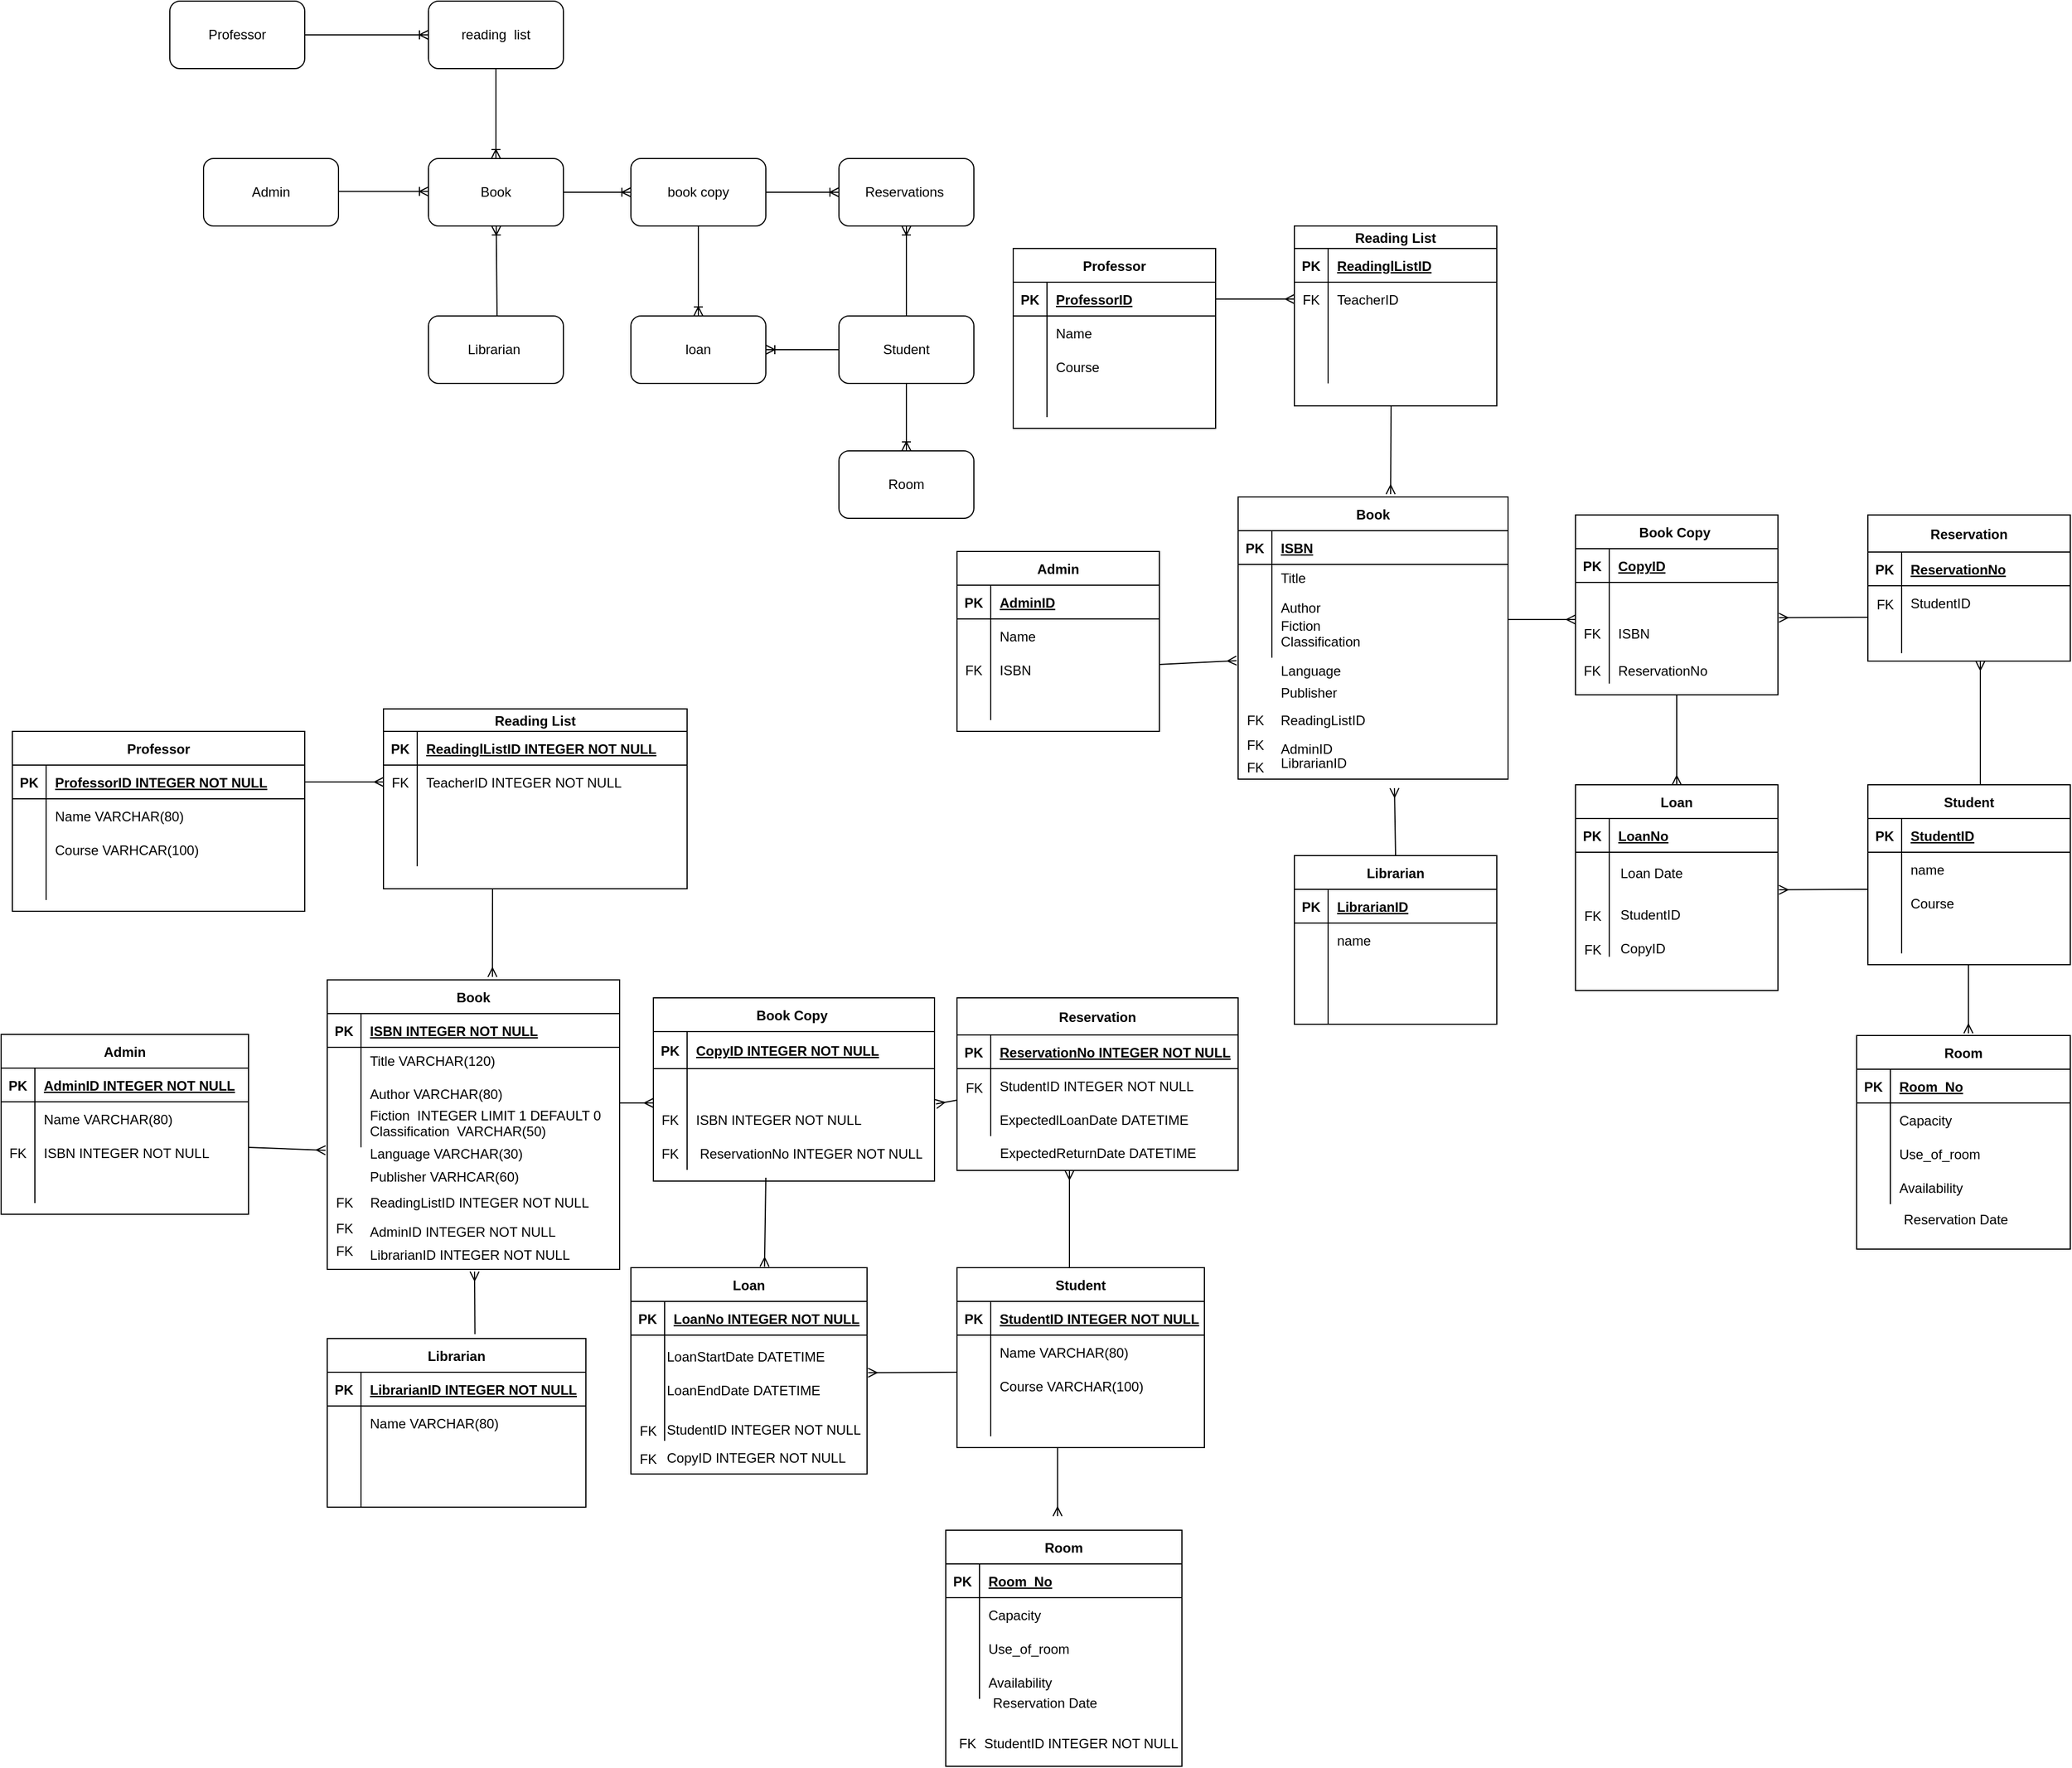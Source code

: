<mxfile version="14.4.9" type="github">
  <diagram id="R2lEEEUBdFMjLlhIrx00" name="Page-1">
    <mxGraphModel dx="2982" dy="721" grid="1" gridSize="10" guides="1" tooltips="1" connect="1" arrows="1" fold="1" page="1" pageScale="1" pageWidth="850" pageHeight="1100" math="0" shadow="0" extFonts="Permanent Marker^https://fonts.googleapis.com/css?family=Permanent+Marker">
      <root>
        <mxCell id="0" />
        <mxCell id="1" parent="0" />
        <mxCell id="xFcL8hNEeigxIOY4OhWo-2" value="Book" style="rounded=1;whiteSpace=wrap;html=1;" parent="1" vertex="1">
          <mxGeometry x="-920" y="210" width="120" height="60" as="geometry" />
        </mxCell>
        <mxCell id="xFcL8hNEeigxIOY4OhWo-3" value="book copy" style="rounded=1;whiteSpace=wrap;html=1;" parent="1" vertex="1">
          <mxGeometry x="-740" y="210" width="120" height="60" as="geometry" />
        </mxCell>
        <mxCell id="P9wvb_hM8JSS5Aht306l-21" style="edgeStyle=none;rounded=0;orthogonalLoop=1;jettySize=auto;html=1;" parent="1" source="xFcL8hNEeigxIOY4OhWo-4" edge="1">
          <mxGeometry relative="1" as="geometry">
            <mxPoint x="-620" y="390" as="targetPoint" />
          </mxGeometry>
        </mxCell>
        <mxCell id="xFcL8hNEeigxIOY4OhWo-4" value="loan" style="rounded=1;whiteSpace=wrap;html=1;" parent="1" vertex="1">
          <mxGeometry x="-740" y="350" width="120" height="60" as="geometry" />
        </mxCell>
        <mxCell id="xFcL8hNEeigxIOY4OhWo-9" value="Student" style="rounded=1;whiteSpace=wrap;html=1;" parent="1" vertex="1">
          <mxGeometry x="-555" y="350" width="120" height="60" as="geometry" />
        </mxCell>
        <mxCell id="xFcL8hNEeigxIOY4OhWo-12" value="Reservations&amp;nbsp;" style="rounded=1;whiteSpace=wrap;html=1;" parent="1" vertex="1">
          <mxGeometry x="-555" y="210" width="120" height="60" as="geometry" />
        </mxCell>
        <mxCell id="xFcL8hNEeigxIOY4OhWo-15" value="Professor" style="rounded=1;whiteSpace=wrap;html=1;" parent="1" vertex="1">
          <mxGeometry x="-1150" y="70" width="120" height="60" as="geometry" />
        </mxCell>
        <mxCell id="xFcL8hNEeigxIOY4OhWo-16" value="reading &amp;nbsp;list" style="rounded=1;whiteSpace=wrap;html=1;" parent="1" vertex="1">
          <mxGeometry x="-920" y="70" width="120" height="60" as="geometry" />
        </mxCell>
        <mxCell id="xFcL8hNEeigxIOY4OhWo-19" value="Room" style="rounded=1;whiteSpace=wrap;html=1;" parent="1" vertex="1">
          <mxGeometry x="-555" y="470" width="120" height="60" as="geometry" />
        </mxCell>
        <mxCell id="AtB5Vvl12ewjgAIRtyd5-1" value="Professor" style="shape=table;startSize=30;container=1;collapsible=1;childLayout=tableLayout;fixedRows=1;rowLines=0;fontStyle=1;align=center;resizeLast=1;" parent="1" vertex="1">
          <mxGeometry x="-400" y="290" width="180" height="160" as="geometry" />
        </mxCell>
        <mxCell id="AtB5Vvl12ewjgAIRtyd5-2" value="" style="shape=partialRectangle;collapsible=0;dropTarget=0;pointerEvents=0;fillColor=none;top=0;left=0;bottom=1;right=0;points=[[0,0.5],[1,0.5]];portConstraint=eastwest;" parent="AtB5Vvl12ewjgAIRtyd5-1" vertex="1">
          <mxGeometry y="30" width="180" height="30" as="geometry" />
        </mxCell>
        <mxCell id="AtB5Vvl12ewjgAIRtyd5-3" value="PK" style="shape=partialRectangle;connectable=0;fillColor=none;top=0;left=0;bottom=0;right=0;fontStyle=1;overflow=hidden;" parent="AtB5Vvl12ewjgAIRtyd5-2" vertex="1">
          <mxGeometry width="30" height="30" as="geometry" />
        </mxCell>
        <mxCell id="AtB5Vvl12ewjgAIRtyd5-4" value="ProfessorID" style="shape=partialRectangle;connectable=0;fillColor=none;top=0;left=0;bottom=0;right=0;align=left;spacingLeft=6;fontStyle=5;overflow=hidden;" parent="AtB5Vvl12ewjgAIRtyd5-2" vertex="1">
          <mxGeometry x="30" width="150" height="30" as="geometry" />
        </mxCell>
        <mxCell id="AtB5Vvl12ewjgAIRtyd5-5" value="" style="shape=partialRectangle;collapsible=0;dropTarget=0;pointerEvents=0;fillColor=none;top=0;left=0;bottom=0;right=0;points=[[0,0.5],[1,0.5]];portConstraint=eastwest;" parent="AtB5Vvl12ewjgAIRtyd5-1" vertex="1">
          <mxGeometry y="60" width="180" height="30" as="geometry" />
        </mxCell>
        <mxCell id="AtB5Vvl12ewjgAIRtyd5-6" value="" style="shape=partialRectangle;connectable=0;fillColor=none;top=0;left=0;bottom=0;right=0;editable=1;overflow=hidden;" parent="AtB5Vvl12ewjgAIRtyd5-5" vertex="1">
          <mxGeometry width="30" height="30" as="geometry" />
        </mxCell>
        <mxCell id="AtB5Vvl12ewjgAIRtyd5-7" value="Name" style="shape=partialRectangle;connectable=0;fillColor=none;top=0;left=0;bottom=0;right=0;align=left;spacingLeft=6;overflow=hidden;" parent="AtB5Vvl12ewjgAIRtyd5-5" vertex="1">
          <mxGeometry x="30" width="150" height="30" as="geometry" />
        </mxCell>
        <mxCell id="AtB5Vvl12ewjgAIRtyd5-8" value="" style="shape=partialRectangle;collapsible=0;dropTarget=0;pointerEvents=0;fillColor=none;top=0;left=0;bottom=0;right=0;points=[[0,0.5],[1,0.5]];portConstraint=eastwest;" parent="AtB5Vvl12ewjgAIRtyd5-1" vertex="1">
          <mxGeometry y="90" width="180" height="30" as="geometry" />
        </mxCell>
        <mxCell id="AtB5Vvl12ewjgAIRtyd5-9" value="" style="shape=partialRectangle;connectable=0;fillColor=none;top=0;left=0;bottom=0;right=0;editable=1;overflow=hidden;" parent="AtB5Vvl12ewjgAIRtyd5-8" vertex="1">
          <mxGeometry width="30" height="30" as="geometry" />
        </mxCell>
        <mxCell id="AtB5Vvl12ewjgAIRtyd5-10" value="Course" style="shape=partialRectangle;connectable=0;fillColor=none;top=0;left=0;bottom=0;right=0;align=left;spacingLeft=6;overflow=hidden;" parent="AtB5Vvl12ewjgAIRtyd5-8" vertex="1">
          <mxGeometry x="30" width="150" height="30" as="geometry" />
        </mxCell>
        <mxCell id="AtB5Vvl12ewjgAIRtyd5-11" value="" style="shape=partialRectangle;collapsible=0;dropTarget=0;pointerEvents=0;fillColor=none;top=0;left=0;bottom=0;right=0;points=[[0,0.5],[1,0.5]];portConstraint=eastwest;" parent="AtB5Vvl12ewjgAIRtyd5-1" vertex="1">
          <mxGeometry y="120" width="180" height="30" as="geometry" />
        </mxCell>
        <mxCell id="AtB5Vvl12ewjgAIRtyd5-12" value="" style="shape=partialRectangle;connectable=0;fillColor=none;top=0;left=0;bottom=0;right=0;editable=1;overflow=hidden;" parent="AtB5Vvl12ewjgAIRtyd5-11" vertex="1">
          <mxGeometry width="30" height="30" as="geometry" />
        </mxCell>
        <mxCell id="AtB5Vvl12ewjgAIRtyd5-13" value="" style="shape=partialRectangle;connectable=0;fillColor=none;top=0;left=0;bottom=0;right=0;align=left;spacingLeft=6;overflow=hidden;" parent="AtB5Vvl12ewjgAIRtyd5-11" vertex="1">
          <mxGeometry x="30" width="150" height="30" as="geometry" />
        </mxCell>
        <mxCell id="AtB5Vvl12ewjgAIRtyd5-14" value="Librarian&amp;nbsp;" style="rounded=1;whiteSpace=wrap;html=1;" parent="1" vertex="1">
          <mxGeometry x="-920" y="350" width="120" height="60" as="geometry" />
        </mxCell>
        <mxCell id="AtB5Vvl12ewjgAIRtyd5-16" value="Reading List" style="shape=table;startSize=20;container=1;collapsible=1;childLayout=tableLayout;fixedRows=1;rowLines=0;fontStyle=1;align=center;resizeLast=1;" parent="1" vertex="1">
          <mxGeometry x="-150" y="270" width="180" height="160" as="geometry" />
        </mxCell>
        <mxCell id="AtB5Vvl12ewjgAIRtyd5-17" value="" style="shape=partialRectangle;collapsible=0;dropTarget=0;pointerEvents=0;fillColor=none;top=0;left=0;bottom=1;right=0;points=[[0,0.5],[1,0.5]];portConstraint=eastwest;" parent="AtB5Vvl12ewjgAIRtyd5-16" vertex="1">
          <mxGeometry y="20" width="180" height="30" as="geometry" />
        </mxCell>
        <mxCell id="AtB5Vvl12ewjgAIRtyd5-18" value="PK" style="shape=partialRectangle;connectable=0;fillColor=none;top=0;left=0;bottom=0;right=0;fontStyle=1;overflow=hidden;" parent="AtB5Vvl12ewjgAIRtyd5-17" vertex="1">
          <mxGeometry width="30" height="30" as="geometry" />
        </mxCell>
        <mxCell id="AtB5Vvl12ewjgAIRtyd5-19" value="ReadinglListID" style="shape=partialRectangle;connectable=0;fillColor=none;top=0;left=0;bottom=0;right=0;align=left;spacingLeft=6;fontStyle=5;overflow=hidden;" parent="AtB5Vvl12ewjgAIRtyd5-17" vertex="1">
          <mxGeometry x="30" width="150" height="30" as="geometry" />
        </mxCell>
        <mxCell id="AtB5Vvl12ewjgAIRtyd5-20" value="" style="shape=partialRectangle;collapsible=0;dropTarget=0;pointerEvents=0;fillColor=none;top=0;left=0;bottom=0;right=0;points=[[0,0.5],[1,0.5]];portConstraint=eastwest;" parent="AtB5Vvl12ewjgAIRtyd5-16" vertex="1">
          <mxGeometry y="50" width="180" height="30" as="geometry" />
        </mxCell>
        <mxCell id="AtB5Vvl12ewjgAIRtyd5-21" value="FK" style="shape=partialRectangle;connectable=0;fillColor=none;top=0;left=0;bottom=0;right=0;editable=1;overflow=hidden;" parent="AtB5Vvl12ewjgAIRtyd5-20" vertex="1">
          <mxGeometry width="30" height="30" as="geometry" />
        </mxCell>
        <mxCell id="AtB5Vvl12ewjgAIRtyd5-22" value="TeacherID" style="shape=partialRectangle;connectable=0;fillColor=none;top=0;left=0;bottom=0;right=0;align=left;spacingLeft=6;overflow=hidden;" parent="AtB5Vvl12ewjgAIRtyd5-20" vertex="1">
          <mxGeometry x="30" width="150" height="30" as="geometry" />
        </mxCell>
        <mxCell id="AtB5Vvl12ewjgAIRtyd5-23" value="" style="shape=partialRectangle;collapsible=0;dropTarget=0;pointerEvents=0;fillColor=none;top=0;left=0;bottom=0;right=0;points=[[0,0.5],[1,0.5]];portConstraint=eastwest;" parent="AtB5Vvl12ewjgAIRtyd5-16" vertex="1">
          <mxGeometry y="80" width="180" height="30" as="geometry" />
        </mxCell>
        <mxCell id="AtB5Vvl12ewjgAIRtyd5-24" value="" style="shape=partialRectangle;connectable=0;fillColor=none;top=0;left=0;bottom=0;right=0;editable=1;overflow=hidden;" parent="AtB5Vvl12ewjgAIRtyd5-23" vertex="1">
          <mxGeometry width="30" height="30" as="geometry" />
        </mxCell>
        <mxCell id="AtB5Vvl12ewjgAIRtyd5-25" value="" style="shape=partialRectangle;connectable=0;fillColor=none;top=0;left=0;bottom=0;right=0;align=left;spacingLeft=6;overflow=hidden;" parent="AtB5Vvl12ewjgAIRtyd5-23" vertex="1">
          <mxGeometry x="30" width="150" height="30" as="geometry" />
        </mxCell>
        <mxCell id="AtB5Vvl12ewjgAIRtyd5-26" value="" style="shape=partialRectangle;collapsible=0;dropTarget=0;pointerEvents=0;fillColor=none;top=0;left=0;bottom=0;right=0;points=[[0,0.5],[1,0.5]];portConstraint=eastwest;" parent="AtB5Vvl12ewjgAIRtyd5-16" vertex="1">
          <mxGeometry y="110" width="180" height="30" as="geometry" />
        </mxCell>
        <mxCell id="AtB5Vvl12ewjgAIRtyd5-27" value="" style="shape=partialRectangle;connectable=0;fillColor=none;top=0;left=0;bottom=0;right=0;editable=1;overflow=hidden;" parent="AtB5Vvl12ewjgAIRtyd5-26" vertex="1">
          <mxGeometry width="30" height="30" as="geometry" />
        </mxCell>
        <mxCell id="AtB5Vvl12ewjgAIRtyd5-28" value="" style="shape=partialRectangle;connectable=0;fillColor=none;top=0;left=0;bottom=0;right=0;align=left;spacingLeft=6;overflow=hidden;" parent="AtB5Vvl12ewjgAIRtyd5-26" vertex="1">
          <mxGeometry x="30" width="150" height="30" as="geometry" />
        </mxCell>
        <mxCell id="AtB5Vvl12ewjgAIRtyd5-29" value="Book" style="shape=table;startSize=30;container=1;collapsible=1;childLayout=tableLayout;fixedRows=1;rowLines=0;fontStyle=1;align=center;resizeLast=1;" parent="1" vertex="1">
          <mxGeometry x="-200" y="511" width="240" height="251" as="geometry" />
        </mxCell>
        <mxCell id="AtB5Vvl12ewjgAIRtyd5-30" value="" style="shape=partialRectangle;collapsible=0;dropTarget=0;pointerEvents=0;fillColor=none;top=0;left=0;bottom=1;right=0;points=[[0,0.5],[1,0.5]];portConstraint=eastwest;" parent="AtB5Vvl12ewjgAIRtyd5-29" vertex="1">
          <mxGeometry y="30" width="240" height="30" as="geometry" />
        </mxCell>
        <mxCell id="AtB5Vvl12ewjgAIRtyd5-31" value="PK" style="shape=partialRectangle;connectable=0;fillColor=none;top=0;left=0;bottom=0;right=0;fontStyle=1;overflow=hidden;" parent="AtB5Vvl12ewjgAIRtyd5-30" vertex="1">
          <mxGeometry width="30" height="30" as="geometry" />
        </mxCell>
        <mxCell id="AtB5Vvl12ewjgAIRtyd5-32" value="ISBN" style="shape=partialRectangle;connectable=0;fillColor=none;top=0;left=0;bottom=0;right=0;align=left;spacingLeft=6;fontStyle=5;overflow=hidden;" parent="AtB5Vvl12ewjgAIRtyd5-30" vertex="1">
          <mxGeometry x="30" width="210" height="30" as="geometry" />
        </mxCell>
        <mxCell id="AtB5Vvl12ewjgAIRtyd5-33" value="" style="shape=partialRectangle;collapsible=0;dropTarget=0;pointerEvents=0;fillColor=none;top=0;left=0;bottom=0;right=0;points=[[0,0.5],[1,0.5]];portConstraint=eastwest;" parent="AtB5Vvl12ewjgAIRtyd5-29" vertex="1">
          <mxGeometry y="60" width="240" height="23" as="geometry" />
        </mxCell>
        <mxCell id="AtB5Vvl12ewjgAIRtyd5-34" value="" style="shape=partialRectangle;connectable=0;fillColor=none;top=0;left=0;bottom=0;right=0;editable=1;overflow=hidden;" parent="AtB5Vvl12ewjgAIRtyd5-33" vertex="1">
          <mxGeometry width="30" height="23" as="geometry" />
        </mxCell>
        <mxCell id="AtB5Vvl12ewjgAIRtyd5-35" value="Title" style="shape=partialRectangle;connectable=0;fillColor=none;top=0;left=0;bottom=0;right=0;align=left;spacingLeft=6;overflow=hidden;" parent="AtB5Vvl12ewjgAIRtyd5-33" vertex="1">
          <mxGeometry x="30" width="210" height="23" as="geometry" />
        </mxCell>
        <mxCell id="AtB5Vvl12ewjgAIRtyd5-36" value="" style="shape=partialRectangle;collapsible=0;dropTarget=0;pointerEvents=0;fillColor=none;top=0;left=0;bottom=0;right=0;points=[[0,0.5],[1,0.5]];portConstraint=eastwest;" parent="AtB5Vvl12ewjgAIRtyd5-29" vertex="1">
          <mxGeometry y="83" width="240" height="30" as="geometry" />
        </mxCell>
        <mxCell id="AtB5Vvl12ewjgAIRtyd5-37" value="" style="shape=partialRectangle;connectable=0;fillColor=none;top=0;left=0;bottom=0;right=0;editable=1;overflow=hidden;" parent="AtB5Vvl12ewjgAIRtyd5-36" vertex="1">
          <mxGeometry width="30" height="30" as="geometry" />
        </mxCell>
        <mxCell id="AtB5Vvl12ewjgAIRtyd5-38" value="Author" style="shape=partialRectangle;connectable=0;fillColor=none;top=0;left=0;bottom=0;right=0;align=left;spacingLeft=6;overflow=hidden;" parent="AtB5Vvl12ewjgAIRtyd5-36" vertex="1">
          <mxGeometry x="30" width="210" height="30" as="geometry" />
        </mxCell>
        <mxCell id="AtB5Vvl12ewjgAIRtyd5-39" value="" style="shape=partialRectangle;collapsible=0;dropTarget=0;pointerEvents=0;fillColor=none;top=0;left=0;bottom=0;right=0;points=[[0,0.5],[1,0.5]];portConstraint=eastwest;" parent="AtB5Vvl12ewjgAIRtyd5-29" vertex="1">
          <mxGeometry y="113" width="240" height="30" as="geometry" />
        </mxCell>
        <mxCell id="AtB5Vvl12ewjgAIRtyd5-40" value="" style="shape=partialRectangle;connectable=0;fillColor=none;top=0;left=0;bottom=0;right=0;editable=1;overflow=hidden;" parent="AtB5Vvl12ewjgAIRtyd5-39" vertex="1">
          <mxGeometry width="30" height="30" as="geometry" />
        </mxCell>
        <mxCell id="AtB5Vvl12ewjgAIRtyd5-41" value="Classification " style="shape=partialRectangle;connectable=0;fillColor=none;top=0;left=0;bottom=0;right=0;align=left;spacingLeft=6;overflow=hidden;" parent="AtB5Vvl12ewjgAIRtyd5-39" vertex="1">
          <mxGeometry x="30" width="210" height="30" as="geometry" />
        </mxCell>
        <mxCell id="AtB5Vvl12ewjgAIRtyd5-42" value="Book Copy " style="shape=table;startSize=30;container=1;collapsible=1;childLayout=tableLayout;fixedRows=1;rowLines=0;fontStyle=1;align=center;resizeLast=1;" parent="1" vertex="1">
          <mxGeometry x="100" y="527" width="180" height="160" as="geometry" />
        </mxCell>
        <mxCell id="AtB5Vvl12ewjgAIRtyd5-43" value="" style="shape=partialRectangle;collapsible=0;dropTarget=0;pointerEvents=0;fillColor=none;top=0;left=0;bottom=1;right=0;points=[[0,0.5],[1,0.5]];portConstraint=eastwest;" parent="AtB5Vvl12ewjgAIRtyd5-42" vertex="1">
          <mxGeometry y="30" width="180" height="30" as="geometry" />
        </mxCell>
        <mxCell id="AtB5Vvl12ewjgAIRtyd5-44" value="PK" style="shape=partialRectangle;connectable=0;fillColor=none;top=0;left=0;bottom=0;right=0;fontStyle=1;overflow=hidden;" parent="AtB5Vvl12ewjgAIRtyd5-43" vertex="1">
          <mxGeometry width="30" height="30" as="geometry" />
        </mxCell>
        <mxCell id="AtB5Vvl12ewjgAIRtyd5-45" value="CopyID" style="shape=partialRectangle;connectable=0;fillColor=none;top=0;left=0;bottom=0;right=0;align=left;spacingLeft=6;fontStyle=5;overflow=hidden;" parent="AtB5Vvl12ewjgAIRtyd5-43" vertex="1">
          <mxGeometry x="30" width="150" height="30" as="geometry" />
        </mxCell>
        <mxCell id="AtB5Vvl12ewjgAIRtyd5-46" value="" style="shape=partialRectangle;collapsible=0;dropTarget=0;pointerEvents=0;fillColor=none;top=0;left=0;bottom=0;right=0;points=[[0,0.5],[1,0.5]];portConstraint=eastwest;" parent="AtB5Vvl12ewjgAIRtyd5-42" vertex="1">
          <mxGeometry y="60" width="180" height="30" as="geometry" />
        </mxCell>
        <mxCell id="AtB5Vvl12ewjgAIRtyd5-47" value="" style="shape=partialRectangle;connectable=0;fillColor=none;top=0;left=0;bottom=0;right=0;editable=1;overflow=hidden;" parent="AtB5Vvl12ewjgAIRtyd5-46" vertex="1">
          <mxGeometry width="30" height="30" as="geometry" />
        </mxCell>
        <mxCell id="AtB5Vvl12ewjgAIRtyd5-48" value="" style="shape=partialRectangle;connectable=0;fillColor=none;top=0;left=0;bottom=0;right=0;align=left;spacingLeft=6;overflow=hidden;" parent="AtB5Vvl12ewjgAIRtyd5-46" vertex="1">
          <mxGeometry x="30" width="150" height="30" as="geometry" />
        </mxCell>
        <mxCell id="AtB5Vvl12ewjgAIRtyd5-49" value="" style="shape=partialRectangle;collapsible=0;dropTarget=0;pointerEvents=0;fillColor=none;top=0;left=0;bottom=0;right=0;points=[[0,0.5],[1,0.5]];portConstraint=eastwest;" parent="AtB5Vvl12ewjgAIRtyd5-42" vertex="1">
          <mxGeometry y="90" width="180" height="30" as="geometry" />
        </mxCell>
        <mxCell id="AtB5Vvl12ewjgAIRtyd5-50" value="FK" style="shape=partialRectangle;connectable=0;fillColor=none;top=0;left=0;bottom=0;right=0;editable=1;overflow=hidden;" parent="AtB5Vvl12ewjgAIRtyd5-49" vertex="1">
          <mxGeometry width="30" height="30" as="geometry" />
        </mxCell>
        <mxCell id="AtB5Vvl12ewjgAIRtyd5-51" value="ISBN" style="shape=partialRectangle;connectable=0;fillColor=none;top=0;left=0;bottom=0;right=0;align=left;spacingLeft=6;overflow=hidden;" parent="AtB5Vvl12ewjgAIRtyd5-49" vertex="1">
          <mxGeometry x="30" width="150" height="30" as="geometry" />
        </mxCell>
        <mxCell id="AtB5Vvl12ewjgAIRtyd5-52" value="" style="shape=partialRectangle;collapsible=0;dropTarget=0;pointerEvents=0;fillColor=none;top=0;left=0;bottom=0;right=0;points=[[0,0.5],[1,0.5]];portConstraint=eastwest;" parent="AtB5Vvl12ewjgAIRtyd5-42" vertex="1">
          <mxGeometry y="120" width="180" height="30" as="geometry" />
        </mxCell>
        <mxCell id="AtB5Vvl12ewjgAIRtyd5-53" value="" style="shape=partialRectangle;connectable=0;fillColor=none;top=0;left=0;bottom=0;right=0;editable=1;overflow=hidden;" parent="AtB5Vvl12ewjgAIRtyd5-52" vertex="1">
          <mxGeometry width="30" height="30" as="geometry" />
        </mxCell>
        <mxCell id="AtB5Vvl12ewjgAIRtyd5-54" value="" style="shape=partialRectangle;connectable=0;fillColor=none;top=0;left=0;bottom=0;right=0;align=left;spacingLeft=6;overflow=hidden;" parent="AtB5Vvl12ewjgAIRtyd5-52" vertex="1">
          <mxGeometry x="30" width="150" height="30" as="geometry" />
        </mxCell>
        <mxCell id="AtB5Vvl12ewjgAIRtyd5-57" value="Librarian" style="shape=table;startSize=30;container=1;collapsible=1;childLayout=tableLayout;fixedRows=1;rowLines=0;fontStyle=1;align=center;resizeLast=1;" parent="1" vertex="1">
          <mxGeometry x="-150" y="830" width="180" height="150" as="geometry" />
        </mxCell>
        <mxCell id="AtB5Vvl12ewjgAIRtyd5-58" value="" style="shape=partialRectangle;collapsible=0;dropTarget=0;pointerEvents=0;fillColor=none;top=0;left=0;bottom=1;right=0;points=[[0,0.5],[1,0.5]];portConstraint=eastwest;" parent="AtB5Vvl12ewjgAIRtyd5-57" vertex="1">
          <mxGeometry y="30" width="180" height="30" as="geometry" />
        </mxCell>
        <mxCell id="AtB5Vvl12ewjgAIRtyd5-59" value="PK" style="shape=partialRectangle;connectable=0;fillColor=none;top=0;left=0;bottom=0;right=0;fontStyle=1;overflow=hidden;" parent="AtB5Vvl12ewjgAIRtyd5-58" vertex="1">
          <mxGeometry width="30" height="30" as="geometry" />
        </mxCell>
        <mxCell id="AtB5Vvl12ewjgAIRtyd5-60" value="LibrarianID" style="shape=partialRectangle;connectable=0;fillColor=none;top=0;left=0;bottom=0;right=0;align=left;spacingLeft=6;fontStyle=5;overflow=hidden;" parent="AtB5Vvl12ewjgAIRtyd5-58" vertex="1">
          <mxGeometry x="30" width="150" height="30" as="geometry" />
        </mxCell>
        <mxCell id="AtB5Vvl12ewjgAIRtyd5-61" value="" style="shape=partialRectangle;collapsible=0;dropTarget=0;pointerEvents=0;fillColor=none;top=0;left=0;bottom=0;right=0;points=[[0,0.5],[1,0.5]];portConstraint=eastwest;" parent="AtB5Vvl12ewjgAIRtyd5-57" vertex="1">
          <mxGeometry y="60" width="180" height="30" as="geometry" />
        </mxCell>
        <mxCell id="AtB5Vvl12ewjgAIRtyd5-62" value="" style="shape=partialRectangle;connectable=0;fillColor=none;top=0;left=0;bottom=0;right=0;editable=1;overflow=hidden;" parent="AtB5Vvl12ewjgAIRtyd5-61" vertex="1">
          <mxGeometry width="30" height="30" as="geometry" />
        </mxCell>
        <mxCell id="AtB5Vvl12ewjgAIRtyd5-63" value="name" style="shape=partialRectangle;connectable=0;fillColor=none;top=0;left=0;bottom=0;right=0;align=left;spacingLeft=6;overflow=hidden;" parent="AtB5Vvl12ewjgAIRtyd5-61" vertex="1">
          <mxGeometry x="30" width="150" height="30" as="geometry" />
        </mxCell>
        <mxCell id="AtB5Vvl12ewjgAIRtyd5-64" value="" style="shape=partialRectangle;collapsible=0;dropTarget=0;pointerEvents=0;fillColor=none;top=0;left=0;bottom=0;right=0;points=[[0,0.5],[1,0.5]];portConstraint=eastwest;" parent="AtB5Vvl12ewjgAIRtyd5-57" vertex="1">
          <mxGeometry y="90" width="180" height="30" as="geometry" />
        </mxCell>
        <mxCell id="AtB5Vvl12ewjgAIRtyd5-65" value="" style="shape=partialRectangle;connectable=0;fillColor=none;top=0;left=0;bottom=0;right=0;editable=1;overflow=hidden;" parent="AtB5Vvl12ewjgAIRtyd5-64" vertex="1">
          <mxGeometry width="30" height="30" as="geometry" />
        </mxCell>
        <mxCell id="AtB5Vvl12ewjgAIRtyd5-66" value="" style="shape=partialRectangle;connectable=0;fillColor=none;top=0;left=0;bottom=0;right=0;align=left;spacingLeft=6;overflow=hidden;" parent="AtB5Vvl12ewjgAIRtyd5-64" vertex="1">
          <mxGeometry x="30" width="150" height="30" as="geometry" />
        </mxCell>
        <mxCell id="AtB5Vvl12ewjgAIRtyd5-67" value="" style="shape=partialRectangle;collapsible=0;dropTarget=0;pointerEvents=0;fillColor=none;top=0;left=0;bottom=0;right=0;points=[[0,0.5],[1,0.5]];portConstraint=eastwest;" parent="AtB5Vvl12ewjgAIRtyd5-57" vertex="1">
          <mxGeometry y="120" width="180" height="30" as="geometry" />
        </mxCell>
        <mxCell id="AtB5Vvl12ewjgAIRtyd5-68" value="" style="shape=partialRectangle;connectable=0;fillColor=none;top=0;left=0;bottom=0;right=0;editable=1;overflow=hidden;" parent="AtB5Vvl12ewjgAIRtyd5-67" vertex="1">
          <mxGeometry width="30" height="30" as="geometry" />
        </mxCell>
        <mxCell id="AtB5Vvl12ewjgAIRtyd5-69" value="" style="shape=partialRectangle;connectable=0;fillColor=none;top=0;left=0;bottom=0;right=0;align=left;spacingLeft=6;overflow=hidden;" parent="AtB5Vvl12ewjgAIRtyd5-67" vertex="1">
          <mxGeometry x="30" width="150" height="30" as="geometry" />
        </mxCell>
        <mxCell id="AtB5Vvl12ewjgAIRtyd5-70" value="Loan" style="shape=table;startSize=30;container=1;collapsible=1;childLayout=tableLayout;fixedRows=1;rowLines=0;fontStyle=1;align=center;resizeLast=1;" parent="1" vertex="1">
          <mxGeometry x="100" y="767" width="180" height="183" as="geometry" />
        </mxCell>
        <mxCell id="AtB5Vvl12ewjgAIRtyd5-71" value="" style="shape=partialRectangle;collapsible=0;dropTarget=0;pointerEvents=0;fillColor=none;top=0;left=0;bottom=1;right=0;points=[[0,0.5],[1,0.5]];portConstraint=eastwest;" parent="AtB5Vvl12ewjgAIRtyd5-70" vertex="1">
          <mxGeometry y="30" width="180" height="30" as="geometry" />
        </mxCell>
        <mxCell id="AtB5Vvl12ewjgAIRtyd5-72" value="PK" style="shape=partialRectangle;connectable=0;fillColor=none;top=0;left=0;bottom=0;right=0;fontStyle=1;overflow=hidden;" parent="AtB5Vvl12ewjgAIRtyd5-71" vertex="1">
          <mxGeometry width="30" height="30" as="geometry" />
        </mxCell>
        <mxCell id="AtB5Vvl12ewjgAIRtyd5-73" value="LoanNo" style="shape=partialRectangle;connectable=0;fillColor=none;top=0;left=0;bottom=0;right=0;align=left;spacingLeft=6;fontStyle=5;overflow=hidden;" parent="AtB5Vvl12ewjgAIRtyd5-71" vertex="1">
          <mxGeometry x="30" width="150" height="30" as="geometry" />
        </mxCell>
        <mxCell id="AtB5Vvl12ewjgAIRtyd5-74" value="" style="shape=partialRectangle;collapsible=0;dropTarget=0;pointerEvents=0;fillColor=none;top=0;left=0;bottom=0;right=0;points=[[0,0.5],[1,0.5]];portConstraint=eastwest;" parent="AtB5Vvl12ewjgAIRtyd5-70" vertex="1">
          <mxGeometry y="60" width="180" height="30" as="geometry" />
        </mxCell>
        <mxCell id="AtB5Vvl12ewjgAIRtyd5-75" value="" style="shape=partialRectangle;connectable=0;fillColor=none;top=0;left=0;bottom=0;right=0;editable=1;overflow=hidden;" parent="AtB5Vvl12ewjgAIRtyd5-74" vertex="1">
          <mxGeometry width="30" height="30" as="geometry" />
        </mxCell>
        <mxCell id="AtB5Vvl12ewjgAIRtyd5-76" value="" style="shape=partialRectangle;connectable=0;fillColor=none;top=0;left=0;bottom=0;right=0;align=left;spacingLeft=6;overflow=hidden;" parent="AtB5Vvl12ewjgAIRtyd5-74" vertex="1">
          <mxGeometry x="30" width="150" height="30" as="geometry" />
        </mxCell>
        <mxCell id="AtB5Vvl12ewjgAIRtyd5-77" value="" style="shape=partialRectangle;collapsible=0;dropTarget=0;pointerEvents=0;fillColor=none;top=0;left=0;bottom=0;right=0;points=[[0,0.5],[1,0.5]];portConstraint=eastwest;" parent="AtB5Vvl12ewjgAIRtyd5-70" vertex="1">
          <mxGeometry y="90" width="180" height="30" as="geometry" />
        </mxCell>
        <mxCell id="AtB5Vvl12ewjgAIRtyd5-78" value="" style="shape=partialRectangle;connectable=0;fillColor=none;top=0;left=0;bottom=0;right=0;editable=1;overflow=hidden;" parent="AtB5Vvl12ewjgAIRtyd5-77" vertex="1">
          <mxGeometry width="30" height="30" as="geometry" />
        </mxCell>
        <mxCell id="AtB5Vvl12ewjgAIRtyd5-79" value="" style="shape=partialRectangle;connectable=0;fillColor=none;top=0;left=0;bottom=0;right=0;align=left;spacingLeft=6;overflow=hidden;" parent="AtB5Vvl12ewjgAIRtyd5-77" vertex="1">
          <mxGeometry x="30" width="150" height="30" as="geometry" />
        </mxCell>
        <mxCell id="AtB5Vvl12ewjgAIRtyd5-80" value="" style="shape=partialRectangle;collapsible=0;dropTarget=0;pointerEvents=0;fillColor=none;top=0;left=0;bottom=0;right=0;points=[[0,0.5],[1,0.5]];portConstraint=eastwest;" parent="AtB5Vvl12ewjgAIRtyd5-70" vertex="1">
          <mxGeometry y="120" width="180" height="33" as="geometry" />
        </mxCell>
        <mxCell id="AtB5Vvl12ewjgAIRtyd5-81" value="" style="shape=partialRectangle;connectable=0;fillColor=none;top=0;left=0;bottom=0;right=0;editable=1;overflow=hidden;" parent="AtB5Vvl12ewjgAIRtyd5-80" vertex="1">
          <mxGeometry width="30" height="33" as="geometry" />
        </mxCell>
        <mxCell id="AtB5Vvl12ewjgAIRtyd5-82" value="" style="shape=partialRectangle;connectable=0;fillColor=none;top=0;left=0;bottom=0;right=0;align=left;spacingLeft=6;overflow=hidden;" parent="AtB5Vvl12ewjgAIRtyd5-80" vertex="1">
          <mxGeometry x="30" width="150" height="33" as="geometry" />
        </mxCell>
        <mxCell id="AtB5Vvl12ewjgAIRtyd5-83" value="Reservation" style="shape=table;startSize=33;container=1;collapsible=1;childLayout=tableLayout;fixedRows=1;rowLines=0;fontStyle=1;align=center;resizeLast=1;" parent="1" vertex="1">
          <mxGeometry x="360" y="527" width="180" height="130" as="geometry" />
        </mxCell>
        <mxCell id="AtB5Vvl12ewjgAIRtyd5-84" value="" style="shape=partialRectangle;collapsible=0;dropTarget=0;pointerEvents=0;fillColor=none;top=0;left=0;bottom=1;right=0;points=[[0,0.5],[1,0.5]];portConstraint=eastwest;" parent="AtB5Vvl12ewjgAIRtyd5-83" vertex="1">
          <mxGeometry y="33" width="180" height="30" as="geometry" />
        </mxCell>
        <mxCell id="AtB5Vvl12ewjgAIRtyd5-85" value="PK" style="shape=partialRectangle;connectable=0;fillColor=none;top=0;left=0;bottom=0;right=0;fontStyle=1;overflow=hidden;" parent="AtB5Vvl12ewjgAIRtyd5-84" vertex="1">
          <mxGeometry width="30" height="30" as="geometry" />
        </mxCell>
        <mxCell id="AtB5Vvl12ewjgAIRtyd5-86" value="ReservationNo" style="shape=partialRectangle;connectable=0;fillColor=none;top=0;left=0;bottom=0;right=0;align=left;spacingLeft=6;fontStyle=5;overflow=hidden;" parent="AtB5Vvl12ewjgAIRtyd5-84" vertex="1">
          <mxGeometry x="30" width="150" height="30" as="geometry" />
        </mxCell>
        <mxCell id="AtB5Vvl12ewjgAIRtyd5-87" value="" style="shape=partialRectangle;collapsible=0;dropTarget=0;pointerEvents=0;fillColor=none;top=0;left=0;bottom=0;right=0;points=[[0,0.5],[1,0.5]];portConstraint=eastwest;" parent="AtB5Vvl12ewjgAIRtyd5-83" vertex="1">
          <mxGeometry y="63" width="180" height="30" as="geometry" />
        </mxCell>
        <mxCell id="AtB5Vvl12ewjgAIRtyd5-88" value="" style="shape=partialRectangle;connectable=0;fillColor=none;top=0;left=0;bottom=0;right=0;editable=1;overflow=hidden;" parent="AtB5Vvl12ewjgAIRtyd5-87" vertex="1">
          <mxGeometry width="30" height="30" as="geometry" />
        </mxCell>
        <mxCell id="AtB5Vvl12ewjgAIRtyd5-89" value="StudentID" style="shape=partialRectangle;connectable=0;fillColor=none;top=0;left=0;bottom=0;right=0;align=left;spacingLeft=6;overflow=hidden;" parent="AtB5Vvl12ewjgAIRtyd5-87" vertex="1">
          <mxGeometry x="30" width="150" height="30" as="geometry" />
        </mxCell>
        <mxCell id="AtB5Vvl12ewjgAIRtyd5-90" value="" style="shape=partialRectangle;collapsible=0;dropTarget=0;pointerEvents=0;fillColor=none;top=0;left=0;bottom=0;right=0;points=[[0,0.5],[1,0.5]];portConstraint=eastwest;" parent="AtB5Vvl12ewjgAIRtyd5-83" vertex="1">
          <mxGeometry y="93" width="180" height="30" as="geometry" />
        </mxCell>
        <mxCell id="AtB5Vvl12ewjgAIRtyd5-91" value="" style="shape=partialRectangle;connectable=0;fillColor=none;top=0;left=0;bottom=0;right=0;editable=1;overflow=hidden;" parent="AtB5Vvl12ewjgAIRtyd5-90" vertex="1">
          <mxGeometry width="30" height="30" as="geometry" />
        </mxCell>
        <mxCell id="AtB5Vvl12ewjgAIRtyd5-92" value="" style="shape=partialRectangle;connectable=0;fillColor=none;top=0;left=0;bottom=0;right=0;align=left;spacingLeft=6;overflow=hidden;" parent="AtB5Vvl12ewjgAIRtyd5-90" vertex="1">
          <mxGeometry x="30" width="150" height="30" as="geometry" />
        </mxCell>
        <mxCell id="AtB5Vvl12ewjgAIRtyd5-96" value="Student" style="shape=table;startSize=30;container=1;collapsible=1;childLayout=tableLayout;fixedRows=1;rowLines=0;fontStyle=1;align=center;resizeLast=1;" parent="1" vertex="1">
          <mxGeometry x="360" y="767" width="180" height="160" as="geometry" />
        </mxCell>
        <mxCell id="AtB5Vvl12ewjgAIRtyd5-97" value="" style="shape=partialRectangle;collapsible=0;dropTarget=0;pointerEvents=0;fillColor=none;top=0;left=0;bottom=1;right=0;points=[[0,0.5],[1,0.5]];portConstraint=eastwest;" parent="AtB5Vvl12ewjgAIRtyd5-96" vertex="1">
          <mxGeometry y="30" width="180" height="30" as="geometry" />
        </mxCell>
        <mxCell id="AtB5Vvl12ewjgAIRtyd5-98" value="PK" style="shape=partialRectangle;connectable=0;fillColor=none;top=0;left=0;bottom=0;right=0;fontStyle=1;overflow=hidden;" parent="AtB5Vvl12ewjgAIRtyd5-97" vertex="1">
          <mxGeometry width="30" height="30" as="geometry" />
        </mxCell>
        <mxCell id="AtB5Vvl12ewjgAIRtyd5-99" value="StudentID" style="shape=partialRectangle;connectable=0;fillColor=none;top=0;left=0;bottom=0;right=0;align=left;spacingLeft=6;fontStyle=5;overflow=hidden;" parent="AtB5Vvl12ewjgAIRtyd5-97" vertex="1">
          <mxGeometry x="30" width="150" height="30" as="geometry" />
        </mxCell>
        <mxCell id="AtB5Vvl12ewjgAIRtyd5-100" value="" style="shape=partialRectangle;collapsible=0;dropTarget=0;pointerEvents=0;fillColor=none;top=0;left=0;bottom=0;right=0;points=[[0,0.5],[1,0.5]];portConstraint=eastwest;" parent="AtB5Vvl12ewjgAIRtyd5-96" vertex="1">
          <mxGeometry y="60" width="180" height="30" as="geometry" />
        </mxCell>
        <mxCell id="AtB5Vvl12ewjgAIRtyd5-101" value="" style="shape=partialRectangle;connectable=0;fillColor=none;top=0;left=0;bottom=0;right=0;editable=1;overflow=hidden;" parent="AtB5Vvl12ewjgAIRtyd5-100" vertex="1">
          <mxGeometry width="30" height="30" as="geometry" />
        </mxCell>
        <mxCell id="AtB5Vvl12ewjgAIRtyd5-102" value="name" style="shape=partialRectangle;connectable=0;fillColor=none;top=0;left=0;bottom=0;right=0;align=left;spacingLeft=6;overflow=hidden;" parent="AtB5Vvl12ewjgAIRtyd5-100" vertex="1">
          <mxGeometry x="30" width="150" height="30" as="geometry" />
        </mxCell>
        <mxCell id="AtB5Vvl12ewjgAIRtyd5-103" value="" style="shape=partialRectangle;collapsible=0;dropTarget=0;pointerEvents=0;fillColor=none;top=0;left=0;bottom=0;right=0;points=[[0,0.5],[1,0.5]];portConstraint=eastwest;" parent="AtB5Vvl12ewjgAIRtyd5-96" vertex="1">
          <mxGeometry y="90" width="180" height="30" as="geometry" />
        </mxCell>
        <mxCell id="AtB5Vvl12ewjgAIRtyd5-104" value="" style="shape=partialRectangle;connectable=0;fillColor=none;top=0;left=0;bottom=0;right=0;editable=1;overflow=hidden;" parent="AtB5Vvl12ewjgAIRtyd5-103" vertex="1">
          <mxGeometry width="30" height="30" as="geometry" />
        </mxCell>
        <mxCell id="AtB5Vvl12ewjgAIRtyd5-105" value="Course" style="shape=partialRectangle;connectable=0;fillColor=none;top=0;left=0;bottom=0;right=0;align=left;spacingLeft=6;overflow=hidden;" parent="AtB5Vvl12ewjgAIRtyd5-103" vertex="1">
          <mxGeometry x="30" width="150" height="30" as="geometry" />
        </mxCell>
        <mxCell id="AtB5Vvl12ewjgAIRtyd5-106" value="" style="shape=partialRectangle;collapsible=0;dropTarget=0;pointerEvents=0;fillColor=none;top=0;left=0;bottom=0;right=0;points=[[0,0.5],[1,0.5]];portConstraint=eastwest;" parent="AtB5Vvl12ewjgAIRtyd5-96" vertex="1">
          <mxGeometry y="120" width="180" height="30" as="geometry" />
        </mxCell>
        <mxCell id="AtB5Vvl12ewjgAIRtyd5-107" value="" style="shape=partialRectangle;connectable=0;fillColor=none;top=0;left=0;bottom=0;right=0;editable=1;overflow=hidden;" parent="AtB5Vvl12ewjgAIRtyd5-106" vertex="1">
          <mxGeometry width="30" height="30" as="geometry" />
        </mxCell>
        <mxCell id="AtB5Vvl12ewjgAIRtyd5-108" value="" style="shape=partialRectangle;connectable=0;fillColor=none;top=0;left=0;bottom=0;right=0;align=left;spacingLeft=6;overflow=hidden;" parent="AtB5Vvl12ewjgAIRtyd5-106" vertex="1">
          <mxGeometry x="30" width="150" height="30" as="geometry" />
        </mxCell>
        <mxCell id="AtB5Vvl12ewjgAIRtyd5-109" value="Room" style="shape=table;startSize=30;container=1;collapsible=1;childLayout=tableLayout;fixedRows=1;rowLines=0;fontStyle=1;align=center;resizeLast=1;" parent="1" vertex="1">
          <mxGeometry x="350" y="990" width="190" height="190" as="geometry" />
        </mxCell>
        <mxCell id="AtB5Vvl12ewjgAIRtyd5-110" value="" style="shape=partialRectangle;collapsible=0;dropTarget=0;pointerEvents=0;fillColor=none;top=0;left=0;bottom=1;right=0;points=[[0,0.5],[1,0.5]];portConstraint=eastwest;" parent="AtB5Vvl12ewjgAIRtyd5-109" vertex="1">
          <mxGeometry y="30" width="190" height="30" as="geometry" />
        </mxCell>
        <mxCell id="AtB5Vvl12ewjgAIRtyd5-111" value="PK" style="shape=partialRectangle;connectable=0;fillColor=none;top=0;left=0;bottom=0;right=0;fontStyle=1;overflow=hidden;" parent="AtB5Vvl12ewjgAIRtyd5-110" vertex="1">
          <mxGeometry width="30" height="30" as="geometry" />
        </mxCell>
        <mxCell id="AtB5Vvl12ewjgAIRtyd5-112" value="Room_No" style="shape=partialRectangle;connectable=0;fillColor=none;top=0;left=0;bottom=0;right=0;align=left;spacingLeft=6;fontStyle=5;overflow=hidden;" parent="AtB5Vvl12ewjgAIRtyd5-110" vertex="1">
          <mxGeometry x="30" width="160" height="30" as="geometry" />
        </mxCell>
        <mxCell id="AtB5Vvl12ewjgAIRtyd5-113" value="" style="shape=partialRectangle;collapsible=0;dropTarget=0;pointerEvents=0;fillColor=none;top=0;left=0;bottom=0;right=0;points=[[0,0.5],[1,0.5]];portConstraint=eastwest;" parent="AtB5Vvl12ewjgAIRtyd5-109" vertex="1">
          <mxGeometry y="60" width="190" height="30" as="geometry" />
        </mxCell>
        <mxCell id="AtB5Vvl12ewjgAIRtyd5-114" value="" style="shape=partialRectangle;connectable=0;fillColor=none;top=0;left=0;bottom=0;right=0;editable=1;overflow=hidden;" parent="AtB5Vvl12ewjgAIRtyd5-113" vertex="1">
          <mxGeometry width="30" height="30" as="geometry" />
        </mxCell>
        <mxCell id="AtB5Vvl12ewjgAIRtyd5-115" value="Capacity" style="shape=partialRectangle;connectable=0;fillColor=none;top=0;left=0;bottom=0;right=0;align=left;spacingLeft=6;overflow=hidden;" parent="AtB5Vvl12ewjgAIRtyd5-113" vertex="1">
          <mxGeometry x="30" width="160" height="30" as="geometry" />
        </mxCell>
        <mxCell id="AtB5Vvl12ewjgAIRtyd5-116" value="" style="shape=partialRectangle;collapsible=0;dropTarget=0;pointerEvents=0;fillColor=none;top=0;left=0;bottom=0;right=0;points=[[0,0.5],[1,0.5]];portConstraint=eastwest;" parent="AtB5Vvl12ewjgAIRtyd5-109" vertex="1">
          <mxGeometry y="90" width="190" height="30" as="geometry" />
        </mxCell>
        <mxCell id="AtB5Vvl12ewjgAIRtyd5-117" value="" style="shape=partialRectangle;connectable=0;fillColor=none;top=0;left=0;bottom=0;right=0;editable=1;overflow=hidden;" parent="AtB5Vvl12ewjgAIRtyd5-116" vertex="1">
          <mxGeometry width="30" height="30" as="geometry" />
        </mxCell>
        <mxCell id="AtB5Vvl12ewjgAIRtyd5-118" value="Use_of_room" style="shape=partialRectangle;connectable=0;fillColor=none;top=0;left=0;bottom=0;right=0;align=left;spacingLeft=6;overflow=hidden;" parent="AtB5Vvl12ewjgAIRtyd5-116" vertex="1">
          <mxGeometry x="30" width="160" height="30" as="geometry" />
        </mxCell>
        <mxCell id="AtB5Vvl12ewjgAIRtyd5-119" value="" style="shape=partialRectangle;collapsible=0;dropTarget=0;pointerEvents=0;fillColor=none;top=0;left=0;bottom=0;right=0;points=[[0,0.5],[1,0.5]];portConstraint=eastwest;" parent="AtB5Vvl12ewjgAIRtyd5-109" vertex="1">
          <mxGeometry y="120" width="190" height="30" as="geometry" />
        </mxCell>
        <mxCell id="AtB5Vvl12ewjgAIRtyd5-120" value="" style="shape=partialRectangle;connectable=0;fillColor=none;top=0;left=0;bottom=0;right=0;editable=1;overflow=hidden;" parent="AtB5Vvl12ewjgAIRtyd5-119" vertex="1">
          <mxGeometry width="30" height="30" as="geometry" />
        </mxCell>
        <mxCell id="AtB5Vvl12ewjgAIRtyd5-121" value="Availability " style="shape=partialRectangle;connectable=0;fillColor=none;top=0;left=0;bottom=0;right=0;align=left;spacingLeft=6;overflow=hidden;" parent="AtB5Vvl12ewjgAIRtyd5-119" vertex="1">
          <mxGeometry x="30" width="160" height="30" as="geometry" />
        </mxCell>
        <mxCell id="AtB5Vvl12ewjgAIRtyd5-122" value="Admin" style="rounded=1;whiteSpace=wrap;html=1;" parent="1" vertex="1">
          <mxGeometry x="-1120" y="210" width="120" height="60" as="geometry" />
        </mxCell>
        <mxCell id="AtB5Vvl12ewjgAIRtyd5-124" value="Admin" style="shape=table;startSize=30;container=1;collapsible=1;childLayout=tableLayout;fixedRows=1;rowLines=0;fontStyle=1;align=center;resizeLast=1;" parent="1" vertex="1">
          <mxGeometry x="-450" y="559.5" width="180" height="160" as="geometry" />
        </mxCell>
        <mxCell id="AtB5Vvl12ewjgAIRtyd5-125" value="" style="shape=partialRectangle;collapsible=0;dropTarget=0;pointerEvents=0;fillColor=none;top=0;left=0;bottom=1;right=0;points=[[0,0.5],[1,0.5]];portConstraint=eastwest;" parent="AtB5Vvl12ewjgAIRtyd5-124" vertex="1">
          <mxGeometry y="30" width="180" height="30" as="geometry" />
        </mxCell>
        <mxCell id="AtB5Vvl12ewjgAIRtyd5-126" value="PK" style="shape=partialRectangle;connectable=0;fillColor=none;top=0;left=0;bottom=0;right=0;fontStyle=1;overflow=hidden;" parent="AtB5Vvl12ewjgAIRtyd5-125" vertex="1">
          <mxGeometry width="30" height="30" as="geometry" />
        </mxCell>
        <mxCell id="AtB5Vvl12ewjgAIRtyd5-127" value="AdminID" style="shape=partialRectangle;connectable=0;fillColor=none;top=0;left=0;bottom=0;right=0;align=left;spacingLeft=6;fontStyle=5;overflow=hidden;" parent="AtB5Vvl12ewjgAIRtyd5-125" vertex="1">
          <mxGeometry x="30" width="150" height="30" as="geometry" />
        </mxCell>
        <mxCell id="AtB5Vvl12ewjgAIRtyd5-128" value="" style="shape=partialRectangle;collapsible=0;dropTarget=0;pointerEvents=0;fillColor=none;top=0;left=0;bottom=0;right=0;points=[[0,0.5],[1,0.5]];portConstraint=eastwest;" parent="AtB5Vvl12ewjgAIRtyd5-124" vertex="1">
          <mxGeometry y="60" width="180" height="30" as="geometry" />
        </mxCell>
        <mxCell id="AtB5Vvl12ewjgAIRtyd5-129" value="" style="shape=partialRectangle;connectable=0;fillColor=none;top=0;left=0;bottom=0;right=0;editable=1;overflow=hidden;" parent="AtB5Vvl12ewjgAIRtyd5-128" vertex="1">
          <mxGeometry width="30" height="30" as="geometry" />
        </mxCell>
        <mxCell id="AtB5Vvl12ewjgAIRtyd5-130" value="Name" style="shape=partialRectangle;connectable=0;fillColor=none;top=0;left=0;bottom=0;right=0;align=left;spacingLeft=6;overflow=hidden;" parent="AtB5Vvl12ewjgAIRtyd5-128" vertex="1">
          <mxGeometry x="30" width="150" height="30" as="geometry" />
        </mxCell>
        <mxCell id="AtB5Vvl12ewjgAIRtyd5-131" value="" style="shape=partialRectangle;collapsible=0;dropTarget=0;pointerEvents=0;fillColor=none;top=0;left=0;bottom=0;right=0;points=[[0,0.5],[1,0.5]];portConstraint=eastwest;" parent="AtB5Vvl12ewjgAIRtyd5-124" vertex="1">
          <mxGeometry y="90" width="180" height="30" as="geometry" />
        </mxCell>
        <mxCell id="AtB5Vvl12ewjgAIRtyd5-132" value="FK" style="shape=partialRectangle;connectable=0;fillColor=none;top=0;left=0;bottom=0;right=0;editable=1;overflow=hidden;" parent="AtB5Vvl12ewjgAIRtyd5-131" vertex="1">
          <mxGeometry width="30" height="30" as="geometry" />
        </mxCell>
        <mxCell id="AtB5Vvl12ewjgAIRtyd5-133" value="ISBN" style="shape=partialRectangle;connectable=0;fillColor=none;top=0;left=0;bottom=0;right=0;align=left;spacingLeft=6;overflow=hidden;" parent="AtB5Vvl12ewjgAIRtyd5-131" vertex="1">
          <mxGeometry x="30" width="150" height="30" as="geometry" />
        </mxCell>
        <mxCell id="AtB5Vvl12ewjgAIRtyd5-134" value="" style="shape=partialRectangle;collapsible=0;dropTarget=0;pointerEvents=0;fillColor=none;top=0;left=0;bottom=0;right=0;points=[[0,0.5],[1,0.5]];portConstraint=eastwest;" parent="AtB5Vvl12ewjgAIRtyd5-124" vertex="1">
          <mxGeometry y="120" width="180" height="30" as="geometry" />
        </mxCell>
        <mxCell id="AtB5Vvl12ewjgAIRtyd5-135" value="" style="shape=partialRectangle;connectable=0;fillColor=none;top=0;left=0;bottom=0;right=0;editable=1;overflow=hidden;" parent="AtB5Vvl12ewjgAIRtyd5-134" vertex="1">
          <mxGeometry width="30" height="30" as="geometry" />
        </mxCell>
        <mxCell id="AtB5Vvl12ewjgAIRtyd5-136" value="" style="shape=partialRectangle;connectable=0;fillColor=none;top=0;left=0;bottom=0;right=0;align=left;spacingLeft=6;overflow=hidden;" parent="AtB5Vvl12ewjgAIRtyd5-134" vertex="1">
          <mxGeometry x="30" width="150" height="30" as="geometry" />
        </mxCell>
        <mxCell id="AtB5Vvl12ewjgAIRtyd5-137" value="" style="fontSize=12;html=1;endArrow=ERmany;exitX=1;exitY=0.5;exitDx=0;exitDy=0;entryX=0;entryY=0.5;entryDx=0;entryDy=0;" parent="1" source="AtB5Vvl12ewjgAIRtyd5-2" target="AtB5Vvl12ewjgAIRtyd5-20" edge="1">
          <mxGeometry width="100" height="100" relative="1" as="geometry">
            <mxPoint x="30" y="396" as="sourcePoint" />
            <mxPoint x="100" y="396" as="targetPoint" />
          </mxGeometry>
        </mxCell>
        <mxCell id="AtB5Vvl12ewjgAIRtyd5-138" value="" style="edgeStyle=entityRelationEdgeStyle;fontSize=12;html=1;endArrow=ERmany;" parent="1" edge="1">
          <mxGeometry width="100" height="100" relative="1" as="geometry">
            <mxPoint x="40" y="620" as="sourcePoint" />
            <mxPoint x="100" y="620" as="targetPoint" />
          </mxGeometry>
        </mxCell>
        <mxCell id="AtB5Vvl12ewjgAIRtyd5-141" value="" style="fontSize=12;html=1;endArrow=ERmany;entryX=-0.006;entryY=1.086;entryDx=0;entryDy=0;entryPerimeter=0;" parent="1" target="AtB5Vvl12ewjgAIRtyd5-39" edge="1">
          <mxGeometry width="100" height="100" relative="1" as="geometry">
            <mxPoint x="-270" y="660" as="sourcePoint" />
            <mxPoint x="-170" y="632" as="targetPoint" />
          </mxGeometry>
        </mxCell>
        <mxCell id="AtB5Vvl12ewjgAIRtyd5-143" value="" style="fontSize=12;html=1;endArrow=ERmany;entryX=0.565;entryY=-0.01;entryDx=0;entryDy=0;entryPerimeter=0;" parent="1" target="AtB5Vvl12ewjgAIRtyd5-29" edge="1">
          <mxGeometry width="100" height="100" relative="1" as="geometry">
            <mxPoint x="-64" y="430" as="sourcePoint" />
            <mxPoint x="189.5" y="525" as="targetPoint" />
          </mxGeometry>
        </mxCell>
        <mxCell id="AtB5Vvl12ewjgAIRtyd5-144" value="" style="fontSize=12;html=1;endArrow=ERmany;entryX=0.5;entryY=0;entryDx=0;entryDy=0;" parent="1" target="AtB5Vvl12ewjgAIRtyd5-70" edge="1">
          <mxGeometry width="100" height="100" relative="1" as="geometry">
            <mxPoint x="190" y="687" as="sourcePoint" />
            <mxPoint x="200" y="748" as="targetPoint" />
          </mxGeometry>
        </mxCell>
        <mxCell id="AtB5Vvl12ewjgAIRtyd5-145" value="" style="fontSize=12;html=1;endArrow=ERmany;exitX=1;exitY=0.5;exitDx=0;exitDy=0;entryX=0.5;entryY=0;entryDx=0;entryDy=0;" parent="1" edge="1">
          <mxGeometry width="100" height="100" relative="1" as="geometry">
            <mxPoint x="449.41" y="927" as="sourcePoint" />
            <mxPoint x="449.41" y="988" as="targetPoint" />
          </mxGeometry>
        </mxCell>
        <mxCell id="AtB5Vvl12ewjgAIRtyd5-146" value="" style="fontSize=12;html=1;endArrow=ERmany;exitX=0.5;exitY=0;exitDx=0;exitDy=0;" parent="1" edge="1">
          <mxGeometry width="100" height="100" relative="1" as="geometry">
            <mxPoint x="460" y="767" as="sourcePoint" />
            <mxPoint x="460" y="657" as="targetPoint" />
            <Array as="points" />
          </mxGeometry>
        </mxCell>
        <mxCell id="AtB5Vvl12ewjgAIRtyd5-147" value="" style="fontSize=12;html=1;endArrow=ERmany;exitX=0.5;exitY=0;exitDx=0;exitDy=0;" parent="1" source="AtB5Vvl12ewjgAIRtyd5-57" edge="1">
          <mxGeometry width="100" height="100" relative="1" as="geometry">
            <mxPoint x="-61" y="760" as="sourcePoint" />
            <mxPoint x="-61" y="770" as="targetPoint" />
            <Array as="points" />
          </mxGeometry>
        </mxCell>
        <mxCell id="AtB5Vvl12ewjgAIRtyd5-149" value="" style="fontSize=12;html=1;endArrow=ERmany;entryX=1.005;entryY=0.047;entryDx=0;entryDy=0;entryPerimeter=0;" parent="1" target="AtB5Vvl12ewjgAIRtyd5-49" edge="1">
          <mxGeometry width="100" height="100" relative="1" as="geometry">
            <mxPoint x="360" y="618" as="sourcePoint" />
            <mxPoint x="290" y="617.91" as="targetPoint" />
            <Array as="points" />
          </mxGeometry>
        </mxCell>
        <mxCell id="AtB5Vvl12ewjgAIRtyd5-150" value="" style="fontSize=12;html=1;endArrow=ERmany;entryX=1.005;entryY=0.047;entryDx=0;entryDy=0;entryPerimeter=0;" parent="1" edge="1">
          <mxGeometry width="100" height="100" relative="1" as="geometry">
            <mxPoint x="360.0" y="860.0" as="sourcePoint" />
            <mxPoint x="280.9" y="860.41" as="targetPoint" />
            <Array as="points" />
          </mxGeometry>
        </mxCell>
        <mxCell id="P9wvb_hM8JSS5Aht306l-9" value="" style="edgeStyle=entityRelationEdgeStyle;fontSize=12;html=1;endArrow=ERoneToMany;entryX=0;entryY=0.5;entryDx=0;entryDy=0;exitX=1;exitY=0.5;exitDx=0;exitDy=0;" parent="1" source="xFcL8hNEeigxIOY4OhWo-15" target="xFcL8hNEeigxIOY4OhWo-16" edge="1">
          <mxGeometry width="100" height="100" relative="1" as="geometry">
            <mxPoint x="-1040" y="150" as="sourcePoint" />
            <mxPoint x="-940" y="50" as="targetPoint" />
          </mxGeometry>
        </mxCell>
        <mxCell id="P9wvb_hM8JSS5Aht306l-10" value="" style="edgeStyle=entityRelationEdgeStyle;fontSize=12;html=1;endArrow=ERoneToMany;exitX=1;exitY=0.5;exitDx=0;exitDy=0;" parent="1" edge="1">
          <mxGeometry width="100" height="100" relative="1" as="geometry">
            <mxPoint x="-1000" y="239.29" as="sourcePoint" />
            <mxPoint x="-920" y="239.29" as="targetPoint" />
          </mxGeometry>
        </mxCell>
        <mxCell id="P9wvb_hM8JSS5Aht306l-11" value="" style="fontSize=12;html=1;endArrow=ERoneToMany;exitX=0.5;exitY=1;exitDx=0;exitDy=0;entryX=0.5;entryY=0;entryDx=0;entryDy=0;" parent="1" source="xFcL8hNEeigxIOY4OhWo-16" target="xFcL8hNEeigxIOY4OhWo-2" edge="1">
          <mxGeometry width="100" height="100" relative="1" as="geometry">
            <mxPoint x="-840" y="240" as="sourcePoint" />
            <mxPoint x="-740" y="140" as="targetPoint" />
          </mxGeometry>
        </mxCell>
        <mxCell id="P9wvb_hM8JSS5Aht306l-15" value="" style="fontSize=12;html=1;endArrow=ERoneToMany;" parent="1" target="xFcL8hNEeigxIOY4OhWo-2" edge="1">
          <mxGeometry width="100" height="100" relative="1" as="geometry">
            <mxPoint x="-859" y="350" as="sourcePoint" />
            <mxPoint x="-660" y="270" as="targetPoint" />
          </mxGeometry>
        </mxCell>
        <mxCell id="P9wvb_hM8JSS5Aht306l-16" value="" style="fontSize=12;html=1;endArrow=ERoneToMany;entryX=0.5;entryY=0;entryDx=0;entryDy=0;" parent="1" target="xFcL8hNEeigxIOY4OhWo-4" edge="1">
          <mxGeometry width="100" height="100" relative="1" as="geometry">
            <mxPoint x="-680" y="270" as="sourcePoint" />
            <mxPoint x="-660" y="270" as="targetPoint" />
          </mxGeometry>
        </mxCell>
        <mxCell id="P9wvb_hM8JSS5Aht306l-17" value="" style="fontSize=12;html=1;endArrow=ERoneToMany;entryX=0;entryY=0.5;entryDx=0;entryDy=0;" parent="1" target="xFcL8hNEeigxIOY4OhWo-3" edge="1">
          <mxGeometry width="100" height="100" relative="1" as="geometry">
            <mxPoint x="-800" y="240" as="sourcePoint" />
            <mxPoint x="-710" y="150" as="targetPoint" />
          </mxGeometry>
        </mxCell>
        <mxCell id="P9wvb_hM8JSS5Aht306l-18" value="" style="fontSize=12;html=1;endArrow=ERoneToMany;exitX=1;exitY=0.5;exitDx=0;exitDy=0;" parent="1" source="xFcL8hNEeigxIOY4OhWo-3" edge="1">
          <mxGeometry width="100" height="100" relative="1" as="geometry">
            <mxPoint x="-655" y="340" as="sourcePoint" />
            <mxPoint x="-555" y="240" as="targetPoint" />
          </mxGeometry>
        </mxCell>
        <mxCell id="P9wvb_hM8JSS5Aht306l-19" value="" style="fontSize=12;html=1;endArrow=ERoneToMany;exitX=0.5;exitY=0;exitDx=0;exitDy=0;entryX=0.5;entryY=1;entryDx=0;entryDy=0;" parent="1" source="xFcL8hNEeigxIOY4OhWo-9" target="xFcL8hNEeigxIOY4OhWo-12" edge="1">
          <mxGeometry width="100" height="100" relative="1" as="geometry">
            <mxPoint x="-760" y="370" as="sourcePoint" />
            <mxPoint x="-530" y="280" as="targetPoint" />
            <Array as="points" />
          </mxGeometry>
        </mxCell>
        <mxCell id="P9wvb_hM8JSS5Aht306l-22" value="" style="fontSize=12;html=1;endArrow=ERoneToMany;exitX=0.5;exitY=1;exitDx=0;exitDy=0;" parent="1" source="xFcL8hNEeigxIOY4OhWo-9" edge="1">
          <mxGeometry width="100" height="100" relative="1" as="geometry">
            <mxPoint x="-760" y="370" as="sourcePoint" />
            <mxPoint x="-495" y="470" as="targetPoint" />
          </mxGeometry>
        </mxCell>
        <mxCell id="P9wvb_hM8JSS5Aht306l-23" value="" style="fontSize=12;html=1;endArrow=ERoneToMany;entryX=1;entryY=0.5;entryDx=0;entryDy=0;exitX=0;exitY=0.5;exitDx=0;exitDy=0;" parent="1" source="xFcL8hNEeigxIOY4OhWo-9" target="xFcL8hNEeigxIOY4OhWo-4" edge="1">
          <mxGeometry width="100" height="100" relative="1" as="geometry">
            <mxPoint x="-560" y="380" as="sourcePoint" />
            <mxPoint x="-540" y="260" as="targetPoint" />
            <Array as="points" />
          </mxGeometry>
        </mxCell>
        <mxCell id="P9wvb_hM8JSS5Aht306l-26" value="Language " style="shape=partialRectangle;connectable=0;fillColor=none;top=0;left=0;bottom=0;right=0;align=left;spacingLeft=6;overflow=hidden;" parent="1" vertex="1">
          <mxGeometry x="-170" y="650" width="150" height="30" as="geometry" />
        </mxCell>
        <mxCell id="P9wvb_hM8JSS5Aht306l-27" value="AdminID" style="shape=partialRectangle;connectable=0;fillColor=none;top=0;left=0;bottom=0;right=0;align=left;spacingLeft=6;overflow=hidden;" parent="1" vertex="1">
          <mxGeometry x="-170" y="719.5" width="150" height="30" as="geometry" />
        </mxCell>
        <mxCell id="P9wvb_hM8JSS5Aht306l-28" value="LibrarianID" style="shape=partialRectangle;connectable=0;fillColor=none;top=0;left=0;bottom=0;right=0;align=left;spacingLeft=6;overflow=hidden;" parent="1" vertex="1">
          <mxGeometry x="-170" y="732" width="150" height="30" as="geometry" />
        </mxCell>
        <mxCell id="P9wvb_hM8JSS5Aht306l-29" value="Publisher" style="shape=partialRectangle;connectable=0;fillColor=none;top=0;left=0;bottom=0;right=0;align=left;spacingLeft=6;overflow=hidden;" parent="1" vertex="1">
          <mxGeometry x="-170" y="669.5" width="150" height="30" as="geometry" />
        </mxCell>
        <mxCell id="P9wvb_hM8JSS5Aht306l-30" value="" style="shape=partialRectangle;collapsible=0;dropTarget=0;pointerEvents=0;fillColor=none;top=0;left=0;bottom=0;right=0;points=[[0,0.5],[1,0.5]];portConstraint=eastwest;" parent="1" vertex="1">
          <mxGeometry x="100" y="650" width="180" height="30" as="geometry" />
        </mxCell>
        <mxCell id="P9wvb_hM8JSS5Aht306l-31" value="FK" style="shape=partialRectangle;connectable=0;fillColor=none;top=0;left=0;bottom=0;right=0;editable=1;overflow=hidden;" parent="P9wvb_hM8JSS5Aht306l-30" vertex="1">
          <mxGeometry width="30" height="30" as="geometry" />
        </mxCell>
        <mxCell id="P9wvb_hM8JSS5Aht306l-32" value="ReservationNo" style="shape=partialRectangle;connectable=0;fillColor=none;top=0;left=0;bottom=0;right=0;align=left;spacingLeft=6;overflow=hidden;" parent="P9wvb_hM8JSS5Aht306l-30" vertex="1">
          <mxGeometry x="30" width="150" height="30" as="geometry" />
        </mxCell>
        <mxCell id="P9wvb_hM8JSS5Aht306l-33" value="FK" style="text;html=1;align=center;verticalAlign=middle;resizable=0;points=[];autosize=1;" parent="1" vertex="1">
          <mxGeometry x="-200" y="722" width="30" height="20" as="geometry" />
        </mxCell>
        <mxCell id="P9wvb_hM8JSS5Aht306l-34" value="FK" style="text;html=1;align=center;verticalAlign=middle;resizable=0;points=[];autosize=1;" parent="1" vertex="1">
          <mxGeometry x="-200" y="742" width="30" height="20" as="geometry" />
        </mxCell>
        <mxCell id="P9wvb_hM8JSS5Aht306l-35" value="ReadingListID" style="text;html=1;align=center;verticalAlign=middle;resizable=0;points=[];autosize=1;" parent="1" vertex="1">
          <mxGeometry x="-170" y="699.5" width="90" height="20" as="geometry" />
        </mxCell>
        <mxCell id="P9wvb_hM8JSS5Aht306l-37" value="FK" style="text;html=1;align=center;verticalAlign=middle;resizable=0;points=[];autosize=1;" parent="1" vertex="1">
          <mxGeometry x="-200" y="699.5" width="30" height="20" as="geometry" />
        </mxCell>
        <mxCell id="P9wvb_hM8JSS5Aht306l-38" value="FK" style="text;html=1;align=center;verticalAlign=middle;resizable=0;points=[];autosize=1;" parent="1" vertex="1">
          <mxGeometry x="360" y="597" width="30" height="20" as="geometry" />
        </mxCell>
        <mxCell id="P9wvb_hM8JSS5Aht306l-39" value="&lt;font face=&quot;helvetica&quot;&gt;Reservation Date&amp;nbsp;&lt;/font&gt;" style="text;whiteSpace=wrap;html=1;" parent="1" vertex="1">
          <mxGeometry x="390" y="1140" width="105" height="30" as="geometry" />
        </mxCell>
        <mxCell id="P9wvb_hM8JSS5Aht306l-40" value="&lt;font face=&quot;helvetica&quot;&gt;Loan Date&amp;nbsp;&lt;/font&gt;" style="text;whiteSpace=wrap;html=1;" parent="1" vertex="1">
          <mxGeometry x="137.5" y="832" width="105" height="30" as="geometry" />
        </mxCell>
        <mxCell id="P9wvb_hM8JSS5Aht306l-41" value="&lt;font face=&quot;helvetica&quot;&gt;StudentID&amp;nbsp;&lt;/font&gt;" style="text;whiteSpace=wrap;html=1;" parent="1" vertex="1">
          <mxGeometry x="137.5" y="868.5" width="105" height="30" as="geometry" />
        </mxCell>
        <mxCell id="P9wvb_hM8JSS5Aht306l-42" value="FK" style="text;html=1;align=center;verticalAlign=middle;resizable=0;points=[];autosize=1;" parent="1" vertex="1">
          <mxGeometry x="100" y="873.5" width="30" height="20" as="geometry" />
        </mxCell>
        <mxCell id="P9wvb_hM8JSS5Aht306l-43" value="&lt;font face=&quot;helvetica&quot;&gt;CopyID&amp;nbsp;&lt;/font&gt;" style="text;whiteSpace=wrap;html=1;" parent="1" vertex="1">
          <mxGeometry x="137.5" y="898.5" width="105" height="30" as="geometry" />
        </mxCell>
        <mxCell id="P9wvb_hM8JSS5Aht306l-44" value="FK" style="text;html=1;align=center;verticalAlign=middle;resizable=0;points=[];autosize=1;" parent="1" vertex="1">
          <mxGeometry x="100" y="903.5" width="30" height="20" as="geometry" />
        </mxCell>
        <mxCell id="P9wvb_hM8JSS5Aht306l-45" value="Fiction " style="shape=partialRectangle;connectable=0;fillColor=none;top=0;left=0;bottom=0;right=0;align=left;spacingLeft=6;overflow=hidden;" parent="1" vertex="1">
          <mxGeometry x="-170" y="610" width="150" height="30" as="geometry" />
        </mxCell>
        <mxCell id="KtTol9C5WJ-8zWW789Gp-148" value="Professor" style="shape=table;startSize=30;container=1;collapsible=1;childLayout=tableLayout;fixedRows=1;rowLines=0;fontStyle=1;align=center;resizeLast=1;" vertex="1" parent="1">
          <mxGeometry x="-1290" y="719.5" width="260" height="160" as="geometry" />
        </mxCell>
        <mxCell id="KtTol9C5WJ-8zWW789Gp-149" value="" style="shape=partialRectangle;collapsible=0;dropTarget=0;pointerEvents=0;fillColor=none;top=0;left=0;bottom=1;right=0;points=[[0,0.5],[1,0.5]];portConstraint=eastwest;" vertex="1" parent="KtTol9C5WJ-8zWW789Gp-148">
          <mxGeometry y="30" width="260" height="30" as="geometry" />
        </mxCell>
        <mxCell id="KtTol9C5WJ-8zWW789Gp-150" value="PK" style="shape=partialRectangle;connectable=0;fillColor=none;top=0;left=0;bottom=0;right=0;fontStyle=1;overflow=hidden;" vertex="1" parent="KtTol9C5WJ-8zWW789Gp-149">
          <mxGeometry width="30" height="30" as="geometry" />
        </mxCell>
        <mxCell id="KtTol9C5WJ-8zWW789Gp-151" value="ProfessorID INTEGER NOT NULL" style="shape=partialRectangle;connectable=0;fillColor=none;top=0;left=0;bottom=0;right=0;align=left;spacingLeft=6;fontStyle=5;overflow=hidden;" vertex="1" parent="KtTol9C5WJ-8zWW789Gp-149">
          <mxGeometry x="30" width="230" height="30" as="geometry" />
        </mxCell>
        <mxCell id="KtTol9C5WJ-8zWW789Gp-152" value="" style="shape=partialRectangle;collapsible=0;dropTarget=0;pointerEvents=0;fillColor=none;top=0;left=0;bottom=0;right=0;points=[[0,0.5],[1,0.5]];portConstraint=eastwest;" vertex="1" parent="KtTol9C5WJ-8zWW789Gp-148">
          <mxGeometry y="60" width="260" height="30" as="geometry" />
        </mxCell>
        <mxCell id="KtTol9C5WJ-8zWW789Gp-153" value="" style="shape=partialRectangle;connectable=0;fillColor=none;top=0;left=0;bottom=0;right=0;editable=1;overflow=hidden;" vertex="1" parent="KtTol9C5WJ-8zWW789Gp-152">
          <mxGeometry width="30" height="30" as="geometry" />
        </mxCell>
        <mxCell id="KtTol9C5WJ-8zWW789Gp-154" value="Name VARCHAR(80)" style="shape=partialRectangle;connectable=0;fillColor=none;top=0;left=0;bottom=0;right=0;align=left;spacingLeft=6;overflow=hidden;" vertex="1" parent="KtTol9C5WJ-8zWW789Gp-152">
          <mxGeometry x="30" width="230" height="30" as="geometry" />
        </mxCell>
        <mxCell id="KtTol9C5WJ-8zWW789Gp-155" value="" style="shape=partialRectangle;collapsible=0;dropTarget=0;pointerEvents=0;fillColor=none;top=0;left=0;bottom=0;right=0;points=[[0,0.5],[1,0.5]];portConstraint=eastwest;" vertex="1" parent="KtTol9C5WJ-8zWW789Gp-148">
          <mxGeometry y="90" width="260" height="30" as="geometry" />
        </mxCell>
        <mxCell id="KtTol9C5WJ-8zWW789Gp-156" value="" style="shape=partialRectangle;connectable=0;fillColor=none;top=0;left=0;bottom=0;right=0;editable=1;overflow=hidden;" vertex="1" parent="KtTol9C5WJ-8zWW789Gp-155">
          <mxGeometry width="30" height="30" as="geometry" />
        </mxCell>
        <mxCell id="KtTol9C5WJ-8zWW789Gp-157" value="Course VARHCAR(100)" style="shape=partialRectangle;connectable=0;fillColor=none;top=0;left=0;bottom=0;right=0;align=left;spacingLeft=6;overflow=hidden;" vertex="1" parent="KtTol9C5WJ-8zWW789Gp-155">
          <mxGeometry x="30" width="230" height="30" as="geometry" />
        </mxCell>
        <mxCell id="KtTol9C5WJ-8zWW789Gp-158" value="" style="shape=partialRectangle;collapsible=0;dropTarget=0;pointerEvents=0;fillColor=none;top=0;left=0;bottom=0;right=0;points=[[0,0.5],[1,0.5]];portConstraint=eastwest;" vertex="1" parent="KtTol9C5WJ-8zWW789Gp-148">
          <mxGeometry y="120" width="260" height="30" as="geometry" />
        </mxCell>
        <mxCell id="KtTol9C5WJ-8zWW789Gp-159" value="" style="shape=partialRectangle;connectable=0;fillColor=none;top=0;left=0;bottom=0;right=0;editable=1;overflow=hidden;" vertex="1" parent="KtTol9C5WJ-8zWW789Gp-158">
          <mxGeometry width="30" height="30" as="geometry" />
        </mxCell>
        <mxCell id="KtTol9C5WJ-8zWW789Gp-160" value="" style="shape=partialRectangle;connectable=0;fillColor=none;top=0;left=0;bottom=0;right=0;align=left;spacingLeft=6;overflow=hidden;" vertex="1" parent="KtTol9C5WJ-8zWW789Gp-158">
          <mxGeometry x="30" width="230" height="30" as="geometry" />
        </mxCell>
        <mxCell id="KtTol9C5WJ-8zWW789Gp-161" value="Reading List" style="shape=table;startSize=20;container=1;collapsible=1;childLayout=tableLayout;fixedRows=1;rowLines=0;fontStyle=1;align=center;resizeLast=1;" vertex="1" parent="1">
          <mxGeometry x="-960" y="699.5" width="270" height="160" as="geometry" />
        </mxCell>
        <mxCell id="KtTol9C5WJ-8zWW789Gp-162" value="" style="shape=partialRectangle;collapsible=0;dropTarget=0;pointerEvents=0;fillColor=none;top=0;left=0;bottom=1;right=0;points=[[0,0.5],[1,0.5]];portConstraint=eastwest;" vertex="1" parent="KtTol9C5WJ-8zWW789Gp-161">
          <mxGeometry y="20" width="270" height="30" as="geometry" />
        </mxCell>
        <mxCell id="KtTol9C5WJ-8zWW789Gp-163" value="PK" style="shape=partialRectangle;connectable=0;fillColor=none;top=0;left=0;bottom=0;right=0;fontStyle=1;overflow=hidden;" vertex="1" parent="KtTol9C5WJ-8zWW789Gp-162">
          <mxGeometry width="30" height="30" as="geometry" />
        </mxCell>
        <mxCell id="KtTol9C5WJ-8zWW789Gp-164" value="ReadinglListID INTEGER NOT NULL" style="shape=partialRectangle;connectable=0;fillColor=none;top=0;left=0;bottom=0;right=0;align=left;spacingLeft=6;fontStyle=5;overflow=hidden;" vertex="1" parent="KtTol9C5WJ-8zWW789Gp-162">
          <mxGeometry x="30" width="240" height="30" as="geometry" />
        </mxCell>
        <mxCell id="KtTol9C5WJ-8zWW789Gp-165" value="" style="shape=partialRectangle;collapsible=0;dropTarget=0;pointerEvents=0;fillColor=none;top=0;left=0;bottom=0;right=0;points=[[0,0.5],[1,0.5]];portConstraint=eastwest;" vertex="1" parent="KtTol9C5WJ-8zWW789Gp-161">
          <mxGeometry y="50" width="270" height="30" as="geometry" />
        </mxCell>
        <mxCell id="KtTol9C5WJ-8zWW789Gp-166" value="FK" style="shape=partialRectangle;connectable=0;fillColor=none;top=0;left=0;bottom=0;right=0;editable=1;overflow=hidden;" vertex="1" parent="KtTol9C5WJ-8zWW789Gp-165">
          <mxGeometry width="30" height="30" as="geometry" />
        </mxCell>
        <mxCell id="KtTol9C5WJ-8zWW789Gp-167" value="TeacherID INTEGER NOT NULL" style="shape=partialRectangle;connectable=0;fillColor=none;top=0;left=0;bottom=0;right=0;align=left;spacingLeft=6;overflow=hidden;" vertex="1" parent="KtTol9C5WJ-8zWW789Gp-165">
          <mxGeometry x="30" width="240" height="30" as="geometry" />
        </mxCell>
        <mxCell id="KtTol9C5WJ-8zWW789Gp-168" value="" style="shape=partialRectangle;collapsible=0;dropTarget=0;pointerEvents=0;fillColor=none;top=0;left=0;bottom=0;right=0;points=[[0,0.5],[1,0.5]];portConstraint=eastwest;" vertex="1" parent="KtTol9C5WJ-8zWW789Gp-161">
          <mxGeometry y="80" width="270" height="30" as="geometry" />
        </mxCell>
        <mxCell id="KtTol9C5WJ-8zWW789Gp-169" value="" style="shape=partialRectangle;connectable=0;fillColor=none;top=0;left=0;bottom=0;right=0;editable=1;overflow=hidden;" vertex="1" parent="KtTol9C5WJ-8zWW789Gp-168">
          <mxGeometry width="30" height="30" as="geometry" />
        </mxCell>
        <mxCell id="KtTol9C5WJ-8zWW789Gp-170" value="" style="shape=partialRectangle;connectable=0;fillColor=none;top=0;left=0;bottom=0;right=0;align=left;spacingLeft=6;overflow=hidden;" vertex="1" parent="KtTol9C5WJ-8zWW789Gp-168">
          <mxGeometry x="30" width="240" height="30" as="geometry" />
        </mxCell>
        <mxCell id="KtTol9C5WJ-8zWW789Gp-171" value="" style="shape=partialRectangle;collapsible=0;dropTarget=0;pointerEvents=0;fillColor=none;top=0;left=0;bottom=0;right=0;points=[[0,0.5],[1,0.5]];portConstraint=eastwest;" vertex="1" parent="KtTol9C5WJ-8zWW789Gp-161">
          <mxGeometry y="110" width="270" height="30" as="geometry" />
        </mxCell>
        <mxCell id="KtTol9C5WJ-8zWW789Gp-172" value="" style="shape=partialRectangle;connectable=0;fillColor=none;top=0;left=0;bottom=0;right=0;editable=1;overflow=hidden;" vertex="1" parent="KtTol9C5WJ-8zWW789Gp-171">
          <mxGeometry width="30" height="30" as="geometry" />
        </mxCell>
        <mxCell id="KtTol9C5WJ-8zWW789Gp-173" value="" style="shape=partialRectangle;connectable=0;fillColor=none;top=0;left=0;bottom=0;right=0;align=left;spacingLeft=6;overflow=hidden;" vertex="1" parent="KtTol9C5WJ-8zWW789Gp-171">
          <mxGeometry x="30" width="240" height="30" as="geometry" />
        </mxCell>
        <mxCell id="KtTol9C5WJ-8zWW789Gp-174" value="Book" style="shape=table;startSize=30;container=1;collapsible=1;childLayout=tableLayout;fixedRows=1;rowLines=0;fontStyle=1;align=center;resizeLast=1;" vertex="1" parent="1">
          <mxGeometry x="-1010" y="940.5" width="260.0" height="257.5" as="geometry" />
        </mxCell>
        <mxCell id="KtTol9C5WJ-8zWW789Gp-175" value="" style="shape=partialRectangle;collapsible=0;dropTarget=0;pointerEvents=0;fillColor=none;top=0;left=0;bottom=1;right=0;points=[[0,0.5],[1,0.5]];portConstraint=eastwest;" vertex="1" parent="KtTol9C5WJ-8zWW789Gp-174">
          <mxGeometry y="30" width="260.0" height="30" as="geometry" />
        </mxCell>
        <mxCell id="KtTol9C5WJ-8zWW789Gp-176" value="PK" style="shape=partialRectangle;connectable=0;fillColor=none;top=0;left=0;bottom=0;right=0;fontStyle=1;overflow=hidden;" vertex="1" parent="KtTol9C5WJ-8zWW789Gp-175">
          <mxGeometry width="30" height="30" as="geometry" />
        </mxCell>
        <mxCell id="KtTol9C5WJ-8zWW789Gp-177" value="ISBN INTEGER NOT NULL" style="shape=partialRectangle;connectable=0;fillColor=none;top=0;left=0;bottom=0;right=0;align=left;spacingLeft=6;fontStyle=5;overflow=hidden;" vertex="1" parent="KtTol9C5WJ-8zWW789Gp-175">
          <mxGeometry x="30" width="230.0" height="30" as="geometry" />
        </mxCell>
        <mxCell id="KtTol9C5WJ-8zWW789Gp-178" value="" style="shape=partialRectangle;collapsible=0;dropTarget=0;pointerEvents=0;fillColor=none;top=0;left=0;bottom=0;right=0;points=[[0,0.5],[1,0.5]];portConstraint=eastwest;" vertex="1" parent="KtTol9C5WJ-8zWW789Gp-174">
          <mxGeometry y="60" width="260.0" height="23" as="geometry" />
        </mxCell>
        <mxCell id="KtTol9C5WJ-8zWW789Gp-179" value="" style="shape=partialRectangle;connectable=0;fillColor=none;top=0;left=0;bottom=0;right=0;editable=1;overflow=hidden;" vertex="1" parent="KtTol9C5WJ-8zWW789Gp-178">
          <mxGeometry width="30" height="23" as="geometry" />
        </mxCell>
        <mxCell id="KtTol9C5WJ-8zWW789Gp-180" value="Title VARCHAR(120)" style="shape=partialRectangle;connectable=0;fillColor=none;top=0;left=0;bottom=0;right=0;align=left;spacingLeft=6;overflow=hidden;" vertex="1" parent="KtTol9C5WJ-8zWW789Gp-178">
          <mxGeometry x="30" width="230.0" height="23" as="geometry" />
        </mxCell>
        <mxCell id="KtTol9C5WJ-8zWW789Gp-181" value="" style="shape=partialRectangle;collapsible=0;dropTarget=0;pointerEvents=0;fillColor=none;top=0;left=0;bottom=0;right=0;points=[[0,0.5],[1,0.5]];portConstraint=eastwest;" vertex="1" parent="KtTol9C5WJ-8zWW789Gp-174">
          <mxGeometry y="83" width="260.0" height="36" as="geometry" />
        </mxCell>
        <mxCell id="KtTol9C5WJ-8zWW789Gp-182" value="" style="shape=partialRectangle;connectable=0;fillColor=none;top=0;left=0;bottom=0;right=0;editable=1;overflow=hidden;" vertex="1" parent="KtTol9C5WJ-8zWW789Gp-181">
          <mxGeometry width="30" height="36" as="geometry" />
        </mxCell>
        <mxCell id="KtTol9C5WJ-8zWW789Gp-183" value="Author VARCHAR(80)" style="shape=partialRectangle;connectable=0;fillColor=none;top=0;left=0;bottom=0;right=0;align=left;spacingLeft=6;overflow=hidden;" vertex="1" parent="KtTol9C5WJ-8zWW789Gp-181">
          <mxGeometry x="30" width="230.0" height="36" as="geometry" />
        </mxCell>
        <mxCell id="KtTol9C5WJ-8zWW789Gp-184" value="" style="shape=partialRectangle;collapsible=0;dropTarget=0;pointerEvents=0;fillColor=none;top=0;left=0;bottom=0;right=0;points=[[0,0.5],[1,0.5]];portConstraint=eastwest;" vertex="1" parent="KtTol9C5WJ-8zWW789Gp-174">
          <mxGeometry y="119" width="260.0" height="30" as="geometry" />
        </mxCell>
        <mxCell id="KtTol9C5WJ-8zWW789Gp-185" value="" style="shape=partialRectangle;connectable=0;fillColor=none;top=0;left=0;bottom=0;right=0;editable=1;overflow=hidden;" vertex="1" parent="KtTol9C5WJ-8zWW789Gp-184">
          <mxGeometry width="30" height="30" as="geometry" />
        </mxCell>
        <mxCell id="KtTol9C5WJ-8zWW789Gp-186" value="Classification  VARCHAR(50)" style="shape=partialRectangle;connectable=0;fillColor=none;top=0;left=0;bottom=0;right=0;align=left;spacingLeft=6;overflow=hidden;" vertex="1" parent="KtTol9C5WJ-8zWW789Gp-184">
          <mxGeometry x="30" width="230.0" height="30" as="geometry" />
        </mxCell>
        <mxCell id="KtTol9C5WJ-8zWW789Gp-187" value="Book Copy " style="shape=table;startSize=30;container=1;collapsible=1;childLayout=tableLayout;fixedRows=1;rowLines=0;fontStyle=1;align=center;resizeLast=1;" vertex="1" parent="1">
          <mxGeometry x="-720" y="956.5" width="250" height="163" as="geometry" />
        </mxCell>
        <mxCell id="KtTol9C5WJ-8zWW789Gp-188" value="" style="shape=partialRectangle;collapsible=0;dropTarget=0;pointerEvents=0;fillColor=none;top=0;left=0;bottom=1;right=0;points=[[0,0.5],[1,0.5]];portConstraint=eastwest;" vertex="1" parent="KtTol9C5WJ-8zWW789Gp-187">
          <mxGeometry y="30" width="250" height="33" as="geometry" />
        </mxCell>
        <mxCell id="KtTol9C5WJ-8zWW789Gp-189" value="PK" style="shape=partialRectangle;connectable=0;fillColor=none;top=0;left=0;bottom=0;right=0;fontStyle=1;overflow=hidden;" vertex="1" parent="KtTol9C5WJ-8zWW789Gp-188">
          <mxGeometry width="30" height="33" as="geometry" />
        </mxCell>
        <mxCell id="KtTol9C5WJ-8zWW789Gp-190" value="CopyID INTEGER NOT NULL" style="shape=partialRectangle;connectable=0;fillColor=none;top=0;left=0;bottom=0;right=0;align=left;spacingLeft=6;fontStyle=5;overflow=hidden;" vertex="1" parent="KtTol9C5WJ-8zWW789Gp-188">
          <mxGeometry x="30" width="220" height="33" as="geometry" />
        </mxCell>
        <mxCell id="KtTol9C5WJ-8zWW789Gp-191" value="" style="shape=partialRectangle;collapsible=0;dropTarget=0;pointerEvents=0;fillColor=none;top=0;left=0;bottom=0;right=0;points=[[0,0.5],[1,0.5]];portConstraint=eastwest;" vertex="1" parent="KtTol9C5WJ-8zWW789Gp-187">
          <mxGeometry y="63" width="250" height="30" as="geometry" />
        </mxCell>
        <mxCell id="KtTol9C5WJ-8zWW789Gp-192" value="" style="shape=partialRectangle;connectable=0;fillColor=none;top=0;left=0;bottom=0;right=0;editable=1;overflow=hidden;" vertex="1" parent="KtTol9C5WJ-8zWW789Gp-191">
          <mxGeometry width="30" height="30" as="geometry" />
        </mxCell>
        <mxCell id="KtTol9C5WJ-8zWW789Gp-193" value="" style="shape=partialRectangle;connectable=0;fillColor=none;top=0;left=0;bottom=0;right=0;align=left;spacingLeft=6;overflow=hidden;" vertex="1" parent="KtTol9C5WJ-8zWW789Gp-191">
          <mxGeometry x="30" width="220" height="30" as="geometry" />
        </mxCell>
        <mxCell id="KtTol9C5WJ-8zWW789Gp-194" value="" style="shape=partialRectangle;collapsible=0;dropTarget=0;pointerEvents=0;fillColor=none;top=0;left=0;bottom=0;right=0;points=[[0,0.5],[1,0.5]];portConstraint=eastwest;" vertex="1" parent="KtTol9C5WJ-8zWW789Gp-187">
          <mxGeometry y="93" width="250" height="30" as="geometry" />
        </mxCell>
        <mxCell id="KtTol9C5WJ-8zWW789Gp-195" value="FK" style="shape=partialRectangle;connectable=0;fillColor=none;top=0;left=0;bottom=0;right=0;editable=1;overflow=hidden;" vertex="1" parent="KtTol9C5WJ-8zWW789Gp-194">
          <mxGeometry width="30" height="30" as="geometry" />
        </mxCell>
        <mxCell id="KtTol9C5WJ-8zWW789Gp-196" value="ISBN INTEGER NOT NULL" style="shape=partialRectangle;connectable=0;fillColor=none;top=0;left=0;bottom=0;right=0;align=left;spacingLeft=6;overflow=hidden;" vertex="1" parent="KtTol9C5WJ-8zWW789Gp-194">
          <mxGeometry x="30" width="220" height="30" as="geometry" />
        </mxCell>
        <mxCell id="KtTol9C5WJ-8zWW789Gp-197" value="" style="shape=partialRectangle;collapsible=0;dropTarget=0;pointerEvents=0;fillColor=none;top=0;left=0;bottom=0;right=0;points=[[0,0.5],[1,0.5]];portConstraint=eastwest;" vertex="1" parent="KtTol9C5WJ-8zWW789Gp-187">
          <mxGeometry y="123" width="250" height="30" as="geometry" />
        </mxCell>
        <mxCell id="KtTol9C5WJ-8zWW789Gp-198" value="FK" style="shape=partialRectangle;connectable=0;fillColor=none;top=0;left=0;bottom=0;right=0;editable=1;overflow=hidden;" vertex="1" parent="KtTol9C5WJ-8zWW789Gp-197">
          <mxGeometry width="30" height="30" as="geometry" />
        </mxCell>
        <mxCell id="KtTol9C5WJ-8zWW789Gp-199" value="" style="shape=partialRectangle;connectable=0;fillColor=none;top=0;left=0;bottom=0;right=0;align=left;spacingLeft=6;overflow=hidden;" vertex="1" parent="KtTol9C5WJ-8zWW789Gp-197">
          <mxGeometry x="30" width="220" height="30" as="geometry" />
        </mxCell>
        <mxCell id="KtTol9C5WJ-8zWW789Gp-200" value="Librarian" style="shape=table;startSize=30;container=1;collapsible=1;childLayout=tableLayout;fixedRows=1;rowLines=0;fontStyle=1;align=center;resizeLast=1;" vertex="1" parent="1">
          <mxGeometry x="-1010" y="1259.5" width="230" height="150" as="geometry" />
        </mxCell>
        <mxCell id="KtTol9C5WJ-8zWW789Gp-201" value="" style="shape=partialRectangle;collapsible=0;dropTarget=0;pointerEvents=0;fillColor=none;top=0;left=0;bottom=1;right=0;points=[[0,0.5],[1,0.5]];portConstraint=eastwest;" vertex="1" parent="KtTol9C5WJ-8zWW789Gp-200">
          <mxGeometry y="30" width="230" height="30" as="geometry" />
        </mxCell>
        <mxCell id="KtTol9C5WJ-8zWW789Gp-202" value="PK" style="shape=partialRectangle;connectable=0;fillColor=none;top=0;left=0;bottom=0;right=0;fontStyle=1;overflow=hidden;" vertex="1" parent="KtTol9C5WJ-8zWW789Gp-201">
          <mxGeometry width="30" height="30" as="geometry" />
        </mxCell>
        <mxCell id="KtTol9C5WJ-8zWW789Gp-203" value="LibrarianID INTEGER NOT NULL" style="shape=partialRectangle;connectable=0;fillColor=none;top=0;left=0;bottom=0;right=0;align=left;spacingLeft=6;fontStyle=5;overflow=hidden;" vertex="1" parent="KtTol9C5WJ-8zWW789Gp-201">
          <mxGeometry x="30" width="200" height="30" as="geometry" />
        </mxCell>
        <mxCell id="KtTol9C5WJ-8zWW789Gp-204" value="" style="shape=partialRectangle;collapsible=0;dropTarget=0;pointerEvents=0;fillColor=none;top=0;left=0;bottom=0;right=0;points=[[0,0.5],[1,0.5]];portConstraint=eastwest;" vertex="1" parent="KtTol9C5WJ-8zWW789Gp-200">
          <mxGeometry y="60" width="230" height="30" as="geometry" />
        </mxCell>
        <mxCell id="KtTol9C5WJ-8zWW789Gp-205" value="" style="shape=partialRectangle;connectable=0;fillColor=none;top=0;left=0;bottom=0;right=0;editable=1;overflow=hidden;" vertex="1" parent="KtTol9C5WJ-8zWW789Gp-204">
          <mxGeometry width="30" height="30" as="geometry" />
        </mxCell>
        <mxCell id="KtTol9C5WJ-8zWW789Gp-206" value="Name VARCHAR(80)" style="shape=partialRectangle;connectable=0;fillColor=none;top=0;left=0;bottom=0;right=0;align=left;spacingLeft=6;overflow=hidden;" vertex="1" parent="KtTol9C5WJ-8zWW789Gp-204">
          <mxGeometry x="30" width="200" height="30" as="geometry" />
        </mxCell>
        <mxCell id="KtTol9C5WJ-8zWW789Gp-207" value="" style="shape=partialRectangle;collapsible=0;dropTarget=0;pointerEvents=0;fillColor=none;top=0;left=0;bottom=0;right=0;points=[[0,0.5],[1,0.5]];portConstraint=eastwest;" vertex="1" parent="KtTol9C5WJ-8zWW789Gp-200">
          <mxGeometry y="90" width="230" height="30" as="geometry" />
        </mxCell>
        <mxCell id="KtTol9C5WJ-8zWW789Gp-208" value="" style="shape=partialRectangle;connectable=0;fillColor=none;top=0;left=0;bottom=0;right=0;editable=1;overflow=hidden;" vertex="1" parent="KtTol9C5WJ-8zWW789Gp-207">
          <mxGeometry width="30" height="30" as="geometry" />
        </mxCell>
        <mxCell id="KtTol9C5WJ-8zWW789Gp-209" value="" style="shape=partialRectangle;connectable=0;fillColor=none;top=0;left=0;bottom=0;right=0;align=left;spacingLeft=6;overflow=hidden;" vertex="1" parent="KtTol9C5WJ-8zWW789Gp-207">
          <mxGeometry x="30" width="200" height="30" as="geometry" />
        </mxCell>
        <mxCell id="KtTol9C5WJ-8zWW789Gp-210" value="" style="shape=partialRectangle;collapsible=0;dropTarget=0;pointerEvents=0;fillColor=none;top=0;left=0;bottom=0;right=0;points=[[0,0.5],[1,0.5]];portConstraint=eastwest;" vertex="1" parent="KtTol9C5WJ-8zWW789Gp-200">
          <mxGeometry y="120" width="230" height="30" as="geometry" />
        </mxCell>
        <mxCell id="KtTol9C5WJ-8zWW789Gp-211" value="" style="shape=partialRectangle;connectable=0;fillColor=none;top=0;left=0;bottom=0;right=0;editable=1;overflow=hidden;" vertex="1" parent="KtTol9C5WJ-8zWW789Gp-210">
          <mxGeometry width="30" height="30" as="geometry" />
        </mxCell>
        <mxCell id="KtTol9C5WJ-8zWW789Gp-212" value="" style="shape=partialRectangle;connectable=0;fillColor=none;top=0;left=0;bottom=0;right=0;align=left;spacingLeft=6;overflow=hidden;" vertex="1" parent="KtTol9C5WJ-8zWW789Gp-210">
          <mxGeometry x="30" width="200" height="30" as="geometry" />
        </mxCell>
        <mxCell id="KtTol9C5WJ-8zWW789Gp-213" value="Loan" style="shape=table;startSize=30;container=1;collapsible=1;childLayout=tableLayout;fixedRows=1;rowLines=0;fontStyle=1;align=center;resizeLast=1;" vertex="1" parent="1">
          <mxGeometry x="-740" y="1196.5" width="210" height="183.5" as="geometry" />
        </mxCell>
        <mxCell id="KtTol9C5WJ-8zWW789Gp-214" value="" style="shape=partialRectangle;collapsible=0;dropTarget=0;pointerEvents=0;fillColor=none;top=0;left=0;bottom=1;right=0;points=[[0,0.5],[1,0.5]];portConstraint=eastwest;" vertex="1" parent="KtTol9C5WJ-8zWW789Gp-213">
          <mxGeometry y="30" width="210" height="30" as="geometry" />
        </mxCell>
        <mxCell id="KtTol9C5WJ-8zWW789Gp-215" value="PK" style="shape=partialRectangle;connectable=0;fillColor=none;top=0;left=0;bottom=0;right=0;fontStyle=1;overflow=hidden;" vertex="1" parent="KtTol9C5WJ-8zWW789Gp-214">
          <mxGeometry width="30" height="30" as="geometry" />
        </mxCell>
        <mxCell id="KtTol9C5WJ-8zWW789Gp-216" value="LoanNo INTEGER NOT NULL" style="shape=partialRectangle;connectable=0;fillColor=none;top=0;left=0;bottom=0;right=0;align=left;spacingLeft=6;fontStyle=5;overflow=hidden;" vertex="1" parent="KtTol9C5WJ-8zWW789Gp-214">
          <mxGeometry x="30" width="180" height="30" as="geometry" />
        </mxCell>
        <mxCell id="KtTol9C5WJ-8zWW789Gp-217" value="" style="shape=partialRectangle;collapsible=0;dropTarget=0;pointerEvents=0;fillColor=none;top=0;left=0;bottom=0;right=0;points=[[0,0.5],[1,0.5]];portConstraint=eastwest;" vertex="1" parent="KtTol9C5WJ-8zWW789Gp-213">
          <mxGeometry y="60" width="210" height="30" as="geometry" />
        </mxCell>
        <mxCell id="KtTol9C5WJ-8zWW789Gp-218" value="" style="shape=partialRectangle;connectable=0;fillColor=none;top=0;left=0;bottom=0;right=0;editable=1;overflow=hidden;" vertex="1" parent="KtTol9C5WJ-8zWW789Gp-217">
          <mxGeometry width="30" height="30" as="geometry" />
        </mxCell>
        <mxCell id="KtTol9C5WJ-8zWW789Gp-219" value="" style="shape=partialRectangle;connectable=0;fillColor=none;top=0;left=0;bottom=0;right=0;align=left;spacingLeft=6;overflow=hidden;" vertex="1" parent="KtTol9C5WJ-8zWW789Gp-217">
          <mxGeometry x="30" width="180" height="30" as="geometry" />
        </mxCell>
        <mxCell id="KtTol9C5WJ-8zWW789Gp-220" value="" style="shape=partialRectangle;collapsible=0;dropTarget=0;pointerEvents=0;fillColor=none;top=0;left=0;bottom=0;right=0;points=[[0,0.5],[1,0.5]];portConstraint=eastwest;" vertex="1" parent="KtTol9C5WJ-8zWW789Gp-213">
          <mxGeometry y="90" width="210" height="30" as="geometry" />
        </mxCell>
        <mxCell id="KtTol9C5WJ-8zWW789Gp-221" value="" style="shape=partialRectangle;connectable=0;fillColor=none;top=0;left=0;bottom=0;right=0;editable=1;overflow=hidden;" vertex="1" parent="KtTol9C5WJ-8zWW789Gp-220">
          <mxGeometry width="30" height="30" as="geometry" />
        </mxCell>
        <mxCell id="KtTol9C5WJ-8zWW789Gp-222" value="" style="shape=partialRectangle;connectable=0;fillColor=none;top=0;left=0;bottom=0;right=0;align=left;spacingLeft=6;overflow=hidden;" vertex="1" parent="KtTol9C5WJ-8zWW789Gp-220">
          <mxGeometry x="30" width="180" height="30" as="geometry" />
        </mxCell>
        <mxCell id="KtTol9C5WJ-8zWW789Gp-223" value="" style="shape=partialRectangle;collapsible=0;dropTarget=0;pointerEvents=0;fillColor=none;top=0;left=0;bottom=0;right=0;points=[[0,0.5],[1,0.5]];portConstraint=eastwest;" vertex="1" parent="KtTol9C5WJ-8zWW789Gp-213">
          <mxGeometry y="120" width="210" height="34" as="geometry" />
        </mxCell>
        <mxCell id="KtTol9C5WJ-8zWW789Gp-224" value="" style="shape=partialRectangle;connectable=0;fillColor=none;top=0;left=0;bottom=0;right=0;editable=1;overflow=hidden;" vertex="1" parent="KtTol9C5WJ-8zWW789Gp-223">
          <mxGeometry width="30" height="34" as="geometry" />
        </mxCell>
        <mxCell id="KtTol9C5WJ-8zWW789Gp-225" value="" style="shape=partialRectangle;connectable=0;fillColor=none;top=0;left=0;bottom=0;right=0;align=left;spacingLeft=6;overflow=hidden;" vertex="1" parent="KtTol9C5WJ-8zWW789Gp-223">
          <mxGeometry x="30" width="180" height="34" as="geometry" />
        </mxCell>
        <mxCell id="KtTol9C5WJ-8zWW789Gp-226" value="Reservation" style="shape=table;startSize=33;container=1;collapsible=1;childLayout=tableLayout;fixedRows=1;rowLines=0;fontStyle=1;align=center;resizeLast=1;" vertex="1" parent="1">
          <mxGeometry x="-450" y="956.5" width="250" height="153.5" as="geometry" />
        </mxCell>
        <mxCell id="KtTol9C5WJ-8zWW789Gp-227" value="" style="shape=partialRectangle;collapsible=0;dropTarget=0;pointerEvents=0;fillColor=none;top=0;left=0;bottom=1;right=0;points=[[0,0.5],[1,0.5]];portConstraint=eastwest;" vertex="1" parent="KtTol9C5WJ-8zWW789Gp-226">
          <mxGeometry y="33" width="250" height="30" as="geometry" />
        </mxCell>
        <mxCell id="KtTol9C5WJ-8zWW789Gp-228" value="PK" style="shape=partialRectangle;connectable=0;fillColor=none;top=0;left=0;bottom=0;right=0;fontStyle=1;overflow=hidden;" vertex="1" parent="KtTol9C5WJ-8zWW789Gp-227">
          <mxGeometry width="30" height="30" as="geometry" />
        </mxCell>
        <mxCell id="KtTol9C5WJ-8zWW789Gp-229" value="ReservationNo INTEGER NOT NULL" style="shape=partialRectangle;connectable=0;fillColor=none;top=0;left=0;bottom=0;right=0;align=left;spacingLeft=6;fontStyle=5;overflow=hidden;" vertex="1" parent="KtTol9C5WJ-8zWW789Gp-227">
          <mxGeometry x="30" width="220" height="30" as="geometry" />
        </mxCell>
        <mxCell id="KtTol9C5WJ-8zWW789Gp-230" value="" style="shape=partialRectangle;collapsible=0;dropTarget=0;pointerEvents=0;fillColor=none;top=0;left=0;bottom=0;right=0;points=[[0,0.5],[1,0.5]];portConstraint=eastwest;" vertex="1" parent="KtTol9C5WJ-8zWW789Gp-226">
          <mxGeometry y="63" width="250" height="30" as="geometry" />
        </mxCell>
        <mxCell id="KtTol9C5WJ-8zWW789Gp-231" value="" style="shape=partialRectangle;connectable=0;fillColor=none;top=0;left=0;bottom=0;right=0;editable=1;overflow=hidden;" vertex="1" parent="KtTol9C5WJ-8zWW789Gp-230">
          <mxGeometry width="30" height="30" as="geometry" />
        </mxCell>
        <mxCell id="KtTol9C5WJ-8zWW789Gp-232" value="StudentID INTEGER NOT NULL" style="shape=partialRectangle;connectable=0;fillColor=none;top=0;left=0;bottom=0;right=0;align=left;spacingLeft=6;overflow=hidden;" vertex="1" parent="KtTol9C5WJ-8zWW789Gp-230">
          <mxGeometry x="30" width="220" height="30" as="geometry" />
        </mxCell>
        <mxCell id="KtTol9C5WJ-8zWW789Gp-233" value="" style="shape=partialRectangle;collapsible=0;dropTarget=0;pointerEvents=0;fillColor=none;top=0;left=0;bottom=0;right=0;points=[[0,0.5],[1,0.5]];portConstraint=eastwest;" vertex="1" parent="KtTol9C5WJ-8zWW789Gp-226">
          <mxGeometry y="93" width="250" height="30" as="geometry" />
        </mxCell>
        <mxCell id="KtTol9C5WJ-8zWW789Gp-234" value="" style="shape=partialRectangle;connectable=0;fillColor=none;top=0;left=0;bottom=0;right=0;editable=1;overflow=hidden;" vertex="1" parent="KtTol9C5WJ-8zWW789Gp-233">
          <mxGeometry width="30" height="30" as="geometry" />
        </mxCell>
        <mxCell id="KtTol9C5WJ-8zWW789Gp-235" value="ExpectedlLoanDate DATETIME" style="shape=partialRectangle;connectable=0;fillColor=none;top=0;left=0;bottom=0;right=0;align=left;spacingLeft=6;overflow=hidden;" vertex="1" parent="KtTol9C5WJ-8zWW789Gp-233">
          <mxGeometry x="30" width="220" height="30" as="geometry" />
        </mxCell>
        <mxCell id="KtTol9C5WJ-8zWW789Gp-236" value="Student" style="shape=table;startSize=30;container=1;collapsible=1;childLayout=tableLayout;fixedRows=1;rowLines=0;fontStyle=1;align=center;resizeLast=1;" vertex="1" parent="1">
          <mxGeometry x="-450" y="1196.5" width="220" height="160" as="geometry" />
        </mxCell>
        <mxCell id="KtTol9C5WJ-8zWW789Gp-237" value="" style="shape=partialRectangle;collapsible=0;dropTarget=0;pointerEvents=0;fillColor=none;top=0;left=0;bottom=1;right=0;points=[[0,0.5],[1,0.5]];portConstraint=eastwest;" vertex="1" parent="KtTol9C5WJ-8zWW789Gp-236">
          <mxGeometry y="30" width="220" height="30" as="geometry" />
        </mxCell>
        <mxCell id="KtTol9C5WJ-8zWW789Gp-238" value="PK" style="shape=partialRectangle;connectable=0;fillColor=none;top=0;left=0;bottom=0;right=0;fontStyle=1;overflow=hidden;" vertex="1" parent="KtTol9C5WJ-8zWW789Gp-237">
          <mxGeometry width="30" height="30" as="geometry" />
        </mxCell>
        <mxCell id="KtTol9C5WJ-8zWW789Gp-239" value="StudentID INTEGER NOT NULL" style="shape=partialRectangle;connectable=0;fillColor=none;top=0;left=0;bottom=0;right=0;align=left;spacingLeft=6;fontStyle=5;overflow=hidden;" vertex="1" parent="KtTol9C5WJ-8zWW789Gp-237">
          <mxGeometry x="30" width="190" height="30" as="geometry" />
        </mxCell>
        <mxCell id="KtTol9C5WJ-8zWW789Gp-240" value="" style="shape=partialRectangle;collapsible=0;dropTarget=0;pointerEvents=0;fillColor=none;top=0;left=0;bottom=0;right=0;points=[[0,0.5],[1,0.5]];portConstraint=eastwest;" vertex="1" parent="KtTol9C5WJ-8zWW789Gp-236">
          <mxGeometry y="60" width="220" height="30" as="geometry" />
        </mxCell>
        <mxCell id="KtTol9C5WJ-8zWW789Gp-241" value="" style="shape=partialRectangle;connectable=0;fillColor=none;top=0;left=0;bottom=0;right=0;editable=1;overflow=hidden;" vertex="1" parent="KtTol9C5WJ-8zWW789Gp-240">
          <mxGeometry width="30" height="30" as="geometry" />
        </mxCell>
        <mxCell id="KtTol9C5WJ-8zWW789Gp-242" value="Name VARCHAR(80)" style="shape=partialRectangle;connectable=0;fillColor=none;top=0;left=0;bottom=0;right=0;align=left;spacingLeft=6;overflow=hidden;" vertex="1" parent="KtTol9C5WJ-8zWW789Gp-240">
          <mxGeometry x="30" width="190" height="30" as="geometry" />
        </mxCell>
        <mxCell id="KtTol9C5WJ-8zWW789Gp-243" value="" style="shape=partialRectangle;collapsible=0;dropTarget=0;pointerEvents=0;fillColor=none;top=0;left=0;bottom=0;right=0;points=[[0,0.5],[1,0.5]];portConstraint=eastwest;" vertex="1" parent="KtTol9C5WJ-8zWW789Gp-236">
          <mxGeometry y="90" width="220" height="30" as="geometry" />
        </mxCell>
        <mxCell id="KtTol9C5WJ-8zWW789Gp-244" value="" style="shape=partialRectangle;connectable=0;fillColor=none;top=0;left=0;bottom=0;right=0;editable=1;overflow=hidden;" vertex="1" parent="KtTol9C5WJ-8zWW789Gp-243">
          <mxGeometry width="30" height="30" as="geometry" />
        </mxCell>
        <mxCell id="KtTol9C5WJ-8zWW789Gp-245" value="Course VARCHAR(100)" style="shape=partialRectangle;connectable=0;fillColor=none;top=0;left=0;bottom=0;right=0;align=left;spacingLeft=6;overflow=hidden;" vertex="1" parent="KtTol9C5WJ-8zWW789Gp-243">
          <mxGeometry x="30" width="190" height="30" as="geometry" />
        </mxCell>
        <mxCell id="KtTol9C5WJ-8zWW789Gp-246" value="" style="shape=partialRectangle;collapsible=0;dropTarget=0;pointerEvents=0;fillColor=none;top=0;left=0;bottom=0;right=0;points=[[0,0.5],[1,0.5]];portConstraint=eastwest;" vertex="1" parent="KtTol9C5WJ-8zWW789Gp-236">
          <mxGeometry y="120" width="220" height="30" as="geometry" />
        </mxCell>
        <mxCell id="KtTol9C5WJ-8zWW789Gp-247" value="" style="shape=partialRectangle;connectable=0;fillColor=none;top=0;left=0;bottom=0;right=0;editable=1;overflow=hidden;" vertex="1" parent="KtTol9C5WJ-8zWW789Gp-246">
          <mxGeometry width="30" height="30" as="geometry" />
        </mxCell>
        <mxCell id="KtTol9C5WJ-8zWW789Gp-248" value="" style="shape=partialRectangle;connectable=0;fillColor=none;top=0;left=0;bottom=0;right=0;align=left;spacingLeft=6;overflow=hidden;" vertex="1" parent="KtTol9C5WJ-8zWW789Gp-246">
          <mxGeometry x="30" width="190" height="30" as="geometry" />
        </mxCell>
        <mxCell id="KtTol9C5WJ-8zWW789Gp-249" value="Room" style="shape=table;startSize=30;container=1;collapsible=1;childLayout=tableLayout;fixedRows=1;rowLines=0;fontStyle=1;align=center;resizeLast=1;" vertex="1" parent="1">
          <mxGeometry x="-460" y="1430" width="210" height="210" as="geometry" />
        </mxCell>
        <mxCell id="KtTol9C5WJ-8zWW789Gp-250" value="" style="shape=partialRectangle;collapsible=0;dropTarget=0;pointerEvents=0;fillColor=none;top=0;left=0;bottom=1;right=0;points=[[0,0.5],[1,0.5]];portConstraint=eastwest;" vertex="1" parent="KtTol9C5WJ-8zWW789Gp-249">
          <mxGeometry y="30" width="210" height="30" as="geometry" />
        </mxCell>
        <mxCell id="KtTol9C5WJ-8zWW789Gp-251" value="PK" style="shape=partialRectangle;connectable=0;fillColor=none;top=0;left=0;bottom=0;right=0;fontStyle=1;overflow=hidden;" vertex="1" parent="KtTol9C5WJ-8zWW789Gp-250">
          <mxGeometry width="30" height="30" as="geometry" />
        </mxCell>
        <mxCell id="KtTol9C5WJ-8zWW789Gp-252" value="Room_No" style="shape=partialRectangle;connectable=0;fillColor=none;top=0;left=0;bottom=0;right=0;align=left;spacingLeft=6;fontStyle=5;overflow=hidden;" vertex="1" parent="KtTol9C5WJ-8zWW789Gp-250">
          <mxGeometry x="30" width="180" height="30" as="geometry" />
        </mxCell>
        <mxCell id="KtTol9C5WJ-8zWW789Gp-253" value="" style="shape=partialRectangle;collapsible=0;dropTarget=0;pointerEvents=0;fillColor=none;top=0;left=0;bottom=0;right=0;points=[[0,0.5],[1,0.5]];portConstraint=eastwest;" vertex="1" parent="KtTol9C5WJ-8zWW789Gp-249">
          <mxGeometry y="60" width="210" height="30" as="geometry" />
        </mxCell>
        <mxCell id="KtTol9C5WJ-8zWW789Gp-254" value="" style="shape=partialRectangle;connectable=0;fillColor=none;top=0;left=0;bottom=0;right=0;editable=1;overflow=hidden;" vertex="1" parent="KtTol9C5WJ-8zWW789Gp-253">
          <mxGeometry width="30" height="30" as="geometry" />
        </mxCell>
        <mxCell id="KtTol9C5WJ-8zWW789Gp-255" value="Capacity" style="shape=partialRectangle;connectable=0;fillColor=none;top=0;left=0;bottom=0;right=0;align=left;spacingLeft=6;overflow=hidden;" vertex="1" parent="KtTol9C5WJ-8zWW789Gp-253">
          <mxGeometry x="30" width="180" height="30" as="geometry" />
        </mxCell>
        <mxCell id="KtTol9C5WJ-8zWW789Gp-256" value="" style="shape=partialRectangle;collapsible=0;dropTarget=0;pointerEvents=0;fillColor=none;top=0;left=0;bottom=0;right=0;points=[[0,0.5],[1,0.5]];portConstraint=eastwest;" vertex="1" parent="KtTol9C5WJ-8zWW789Gp-249">
          <mxGeometry y="90" width="210" height="30" as="geometry" />
        </mxCell>
        <mxCell id="KtTol9C5WJ-8zWW789Gp-257" value="" style="shape=partialRectangle;connectable=0;fillColor=none;top=0;left=0;bottom=0;right=0;editable=1;overflow=hidden;" vertex="1" parent="KtTol9C5WJ-8zWW789Gp-256">
          <mxGeometry width="30" height="30" as="geometry" />
        </mxCell>
        <mxCell id="KtTol9C5WJ-8zWW789Gp-258" value="Use_of_room" style="shape=partialRectangle;connectable=0;fillColor=none;top=0;left=0;bottom=0;right=0;align=left;spacingLeft=6;overflow=hidden;" vertex="1" parent="KtTol9C5WJ-8zWW789Gp-256">
          <mxGeometry x="30" width="180" height="30" as="geometry" />
        </mxCell>
        <mxCell id="KtTol9C5WJ-8zWW789Gp-259" value="" style="shape=partialRectangle;collapsible=0;dropTarget=0;pointerEvents=0;fillColor=none;top=0;left=0;bottom=0;right=0;points=[[0,0.5],[1,0.5]];portConstraint=eastwest;" vertex="1" parent="KtTol9C5WJ-8zWW789Gp-249">
          <mxGeometry y="120" width="210" height="30" as="geometry" />
        </mxCell>
        <mxCell id="KtTol9C5WJ-8zWW789Gp-260" value="" style="shape=partialRectangle;connectable=0;fillColor=none;top=0;left=0;bottom=0;right=0;editable=1;overflow=hidden;" vertex="1" parent="KtTol9C5WJ-8zWW789Gp-259">
          <mxGeometry width="30" height="30" as="geometry" />
        </mxCell>
        <mxCell id="KtTol9C5WJ-8zWW789Gp-261" value="Availability " style="shape=partialRectangle;connectable=0;fillColor=none;top=0;left=0;bottom=0;right=0;align=left;spacingLeft=6;overflow=hidden;" vertex="1" parent="KtTol9C5WJ-8zWW789Gp-259">
          <mxGeometry x="30" width="180" height="30" as="geometry" />
        </mxCell>
        <mxCell id="KtTol9C5WJ-8zWW789Gp-262" value="Admin" style="shape=table;startSize=30;container=1;collapsible=1;childLayout=tableLayout;fixedRows=1;rowLines=0;fontStyle=1;align=center;resizeLast=1;" vertex="1" parent="1">
          <mxGeometry x="-1300" y="989" width="220" height="160" as="geometry" />
        </mxCell>
        <mxCell id="KtTol9C5WJ-8zWW789Gp-263" value="" style="shape=partialRectangle;collapsible=0;dropTarget=0;pointerEvents=0;fillColor=none;top=0;left=0;bottom=1;right=0;points=[[0,0.5],[1,0.5]];portConstraint=eastwest;" vertex="1" parent="KtTol9C5WJ-8zWW789Gp-262">
          <mxGeometry y="30" width="220" height="30" as="geometry" />
        </mxCell>
        <mxCell id="KtTol9C5WJ-8zWW789Gp-264" value="PK" style="shape=partialRectangle;connectable=0;fillColor=none;top=0;left=0;bottom=0;right=0;fontStyle=1;overflow=hidden;" vertex="1" parent="KtTol9C5WJ-8zWW789Gp-263">
          <mxGeometry width="30" height="30" as="geometry" />
        </mxCell>
        <mxCell id="KtTol9C5WJ-8zWW789Gp-265" value="AdminID INTEGER NOT NULL" style="shape=partialRectangle;connectable=0;fillColor=none;top=0;left=0;bottom=0;right=0;align=left;spacingLeft=6;fontStyle=5;overflow=hidden;" vertex="1" parent="KtTol9C5WJ-8zWW789Gp-263">
          <mxGeometry x="30" width="190" height="30" as="geometry" />
        </mxCell>
        <mxCell id="KtTol9C5WJ-8zWW789Gp-266" value="" style="shape=partialRectangle;collapsible=0;dropTarget=0;pointerEvents=0;fillColor=none;top=0;left=0;bottom=0;right=0;points=[[0,0.5],[1,0.5]];portConstraint=eastwest;" vertex="1" parent="KtTol9C5WJ-8zWW789Gp-262">
          <mxGeometry y="60" width="220" height="30" as="geometry" />
        </mxCell>
        <mxCell id="KtTol9C5WJ-8zWW789Gp-267" value="" style="shape=partialRectangle;connectable=0;fillColor=none;top=0;left=0;bottom=0;right=0;editable=1;overflow=hidden;" vertex="1" parent="KtTol9C5WJ-8zWW789Gp-266">
          <mxGeometry width="30" height="30" as="geometry" />
        </mxCell>
        <mxCell id="KtTol9C5WJ-8zWW789Gp-268" value="Name VARCHAR(80)" style="shape=partialRectangle;connectable=0;fillColor=none;top=0;left=0;bottom=0;right=0;align=left;spacingLeft=6;overflow=hidden;" vertex="1" parent="KtTol9C5WJ-8zWW789Gp-266">
          <mxGeometry x="30" width="190" height="30" as="geometry" />
        </mxCell>
        <mxCell id="KtTol9C5WJ-8zWW789Gp-269" value="" style="shape=partialRectangle;collapsible=0;dropTarget=0;pointerEvents=0;fillColor=none;top=0;left=0;bottom=0;right=0;points=[[0,0.5],[1,0.5]];portConstraint=eastwest;" vertex="1" parent="KtTol9C5WJ-8zWW789Gp-262">
          <mxGeometry y="90" width="220" height="30" as="geometry" />
        </mxCell>
        <mxCell id="KtTol9C5WJ-8zWW789Gp-270" value="FK" style="shape=partialRectangle;connectable=0;fillColor=none;top=0;left=0;bottom=0;right=0;editable=1;overflow=hidden;" vertex="1" parent="KtTol9C5WJ-8zWW789Gp-269">
          <mxGeometry width="30" height="30" as="geometry" />
        </mxCell>
        <mxCell id="KtTol9C5WJ-8zWW789Gp-271" value="ISBN INTEGER NOT NULL" style="shape=partialRectangle;connectable=0;fillColor=none;top=0;left=0;bottom=0;right=0;align=left;spacingLeft=6;overflow=hidden;" vertex="1" parent="KtTol9C5WJ-8zWW789Gp-269">
          <mxGeometry x="30" width="190" height="30" as="geometry" />
        </mxCell>
        <mxCell id="KtTol9C5WJ-8zWW789Gp-272" value="" style="shape=partialRectangle;collapsible=0;dropTarget=0;pointerEvents=0;fillColor=none;top=0;left=0;bottom=0;right=0;points=[[0,0.5],[1,0.5]];portConstraint=eastwest;" vertex="1" parent="KtTol9C5WJ-8zWW789Gp-262">
          <mxGeometry y="120" width="220" height="30" as="geometry" />
        </mxCell>
        <mxCell id="KtTol9C5WJ-8zWW789Gp-273" value="" style="shape=partialRectangle;connectable=0;fillColor=none;top=0;left=0;bottom=0;right=0;editable=1;overflow=hidden;" vertex="1" parent="KtTol9C5WJ-8zWW789Gp-272">
          <mxGeometry width="30" height="30" as="geometry" />
        </mxCell>
        <mxCell id="KtTol9C5WJ-8zWW789Gp-274" value="" style="shape=partialRectangle;connectable=0;fillColor=none;top=0;left=0;bottom=0;right=0;align=left;spacingLeft=6;overflow=hidden;" vertex="1" parent="KtTol9C5WJ-8zWW789Gp-272">
          <mxGeometry x="30" width="190" height="30" as="geometry" />
        </mxCell>
        <mxCell id="KtTol9C5WJ-8zWW789Gp-275" value="" style="fontSize=12;html=1;endArrow=ERmany;exitX=1;exitY=0.5;exitDx=0;exitDy=0;entryX=0;entryY=0.5;entryDx=0;entryDy=0;" edge="1" parent="1" source="KtTol9C5WJ-8zWW789Gp-149" target="KtTol9C5WJ-8zWW789Gp-165">
          <mxGeometry width="100" height="100" relative="1" as="geometry">
            <mxPoint x="-780" y="825.5" as="sourcePoint" />
            <mxPoint x="-710" y="825.5" as="targetPoint" />
          </mxGeometry>
        </mxCell>
        <mxCell id="KtTol9C5WJ-8zWW789Gp-276" value="" style="edgeStyle=entityRelationEdgeStyle;fontSize=12;html=1;endArrow=ERmany;" edge="1" parent="1">
          <mxGeometry width="100" height="100" relative="1" as="geometry">
            <mxPoint x="-750" y="1050" as="sourcePoint" />
            <mxPoint x="-720" y="1050" as="targetPoint" />
          </mxGeometry>
        </mxCell>
        <mxCell id="KtTol9C5WJ-8zWW789Gp-277" value="" style="fontSize=12;html=1;endArrow=ERmany;entryX=-0.006;entryY=1.086;entryDx=0;entryDy=0;entryPerimeter=0;" edge="1" parent="1" target="KtTol9C5WJ-8zWW789Gp-184">
          <mxGeometry width="100" height="100" relative="1" as="geometry">
            <mxPoint x="-1080" y="1089.5" as="sourcePoint" />
            <mxPoint x="-980" y="1061.5" as="targetPoint" />
          </mxGeometry>
        </mxCell>
        <mxCell id="KtTol9C5WJ-8zWW789Gp-278" value="" style="fontSize=12;html=1;endArrow=ERmany;entryX=0.565;entryY=-0.01;entryDx=0;entryDy=0;entryPerimeter=0;" edge="1" parent="1" target="KtTol9C5WJ-8zWW789Gp-174">
          <mxGeometry width="100" height="100" relative="1" as="geometry">
            <mxPoint x="-863" y="860" as="sourcePoint" />
            <mxPoint x="-620.5" y="954.5" as="targetPoint" />
          </mxGeometry>
        </mxCell>
        <mxCell id="KtTol9C5WJ-8zWW789Gp-279" value="" style="fontSize=12;html=1;endArrow=ERmany;entryX=0.566;entryY=-0.005;entryDx=0;entryDy=0;entryPerimeter=0;" edge="1" parent="1" target="KtTol9C5WJ-8zWW789Gp-213">
          <mxGeometry width="100" height="100" relative="1" as="geometry">
            <mxPoint x="-620" y="1116.5" as="sourcePoint" />
            <mxPoint x="-610" y="1177.5" as="targetPoint" />
          </mxGeometry>
        </mxCell>
        <mxCell id="KtTol9C5WJ-8zWW789Gp-280" value="" style="fontSize=12;html=1;endArrow=ERmany;exitX=1;exitY=0.5;exitDx=0;exitDy=0;entryX=0.5;entryY=0;entryDx=0;entryDy=0;" edge="1" parent="1">
          <mxGeometry width="100" height="100" relative="1" as="geometry">
            <mxPoint x="-360.59" y="1356.5" as="sourcePoint" />
            <mxPoint x="-360.59" y="1417.5" as="targetPoint" />
          </mxGeometry>
        </mxCell>
        <mxCell id="KtTol9C5WJ-8zWW789Gp-281" value="" style="fontSize=12;html=1;endArrow=ERmany;exitX=0.5;exitY=0;exitDx=0;exitDy=0;" edge="1" parent="1">
          <mxGeometry width="100" height="100" relative="1" as="geometry">
            <mxPoint x="-350" y="1196.5" as="sourcePoint" />
            <mxPoint x="-350" y="1110" as="targetPoint" />
            <Array as="points" />
          </mxGeometry>
        </mxCell>
        <mxCell id="KtTol9C5WJ-8zWW789Gp-282" value="" style="fontSize=12;html=1;endArrow=ERmany;exitX=0.571;exitY=-0.026;exitDx=0;exitDy=0;exitPerimeter=0;" edge="1" parent="1" source="KtTol9C5WJ-8zWW789Gp-200">
          <mxGeometry width="100" height="100" relative="1" as="geometry">
            <mxPoint x="-871" y="1189.5" as="sourcePoint" />
            <mxPoint x="-879" y="1200" as="targetPoint" />
            <Array as="points" />
          </mxGeometry>
        </mxCell>
        <mxCell id="KtTol9C5WJ-8zWW789Gp-283" value="" style="fontSize=12;html=1;endArrow=ERmany;entryX=1.005;entryY=0.047;entryDx=0;entryDy=0;entryPerimeter=0;" edge="1" parent="1" target="KtTol9C5WJ-8zWW789Gp-194">
          <mxGeometry width="100" height="100" relative="1" as="geometry">
            <mxPoint x="-450" y="1047.5" as="sourcePoint" />
            <mxPoint x="-520" y="1047.41" as="targetPoint" />
            <Array as="points" />
          </mxGeometry>
        </mxCell>
        <mxCell id="KtTol9C5WJ-8zWW789Gp-284" value="" style="fontSize=12;html=1;endArrow=ERmany;entryX=1.005;entryY=0.047;entryDx=0;entryDy=0;entryPerimeter=0;" edge="1" parent="1">
          <mxGeometry width="100" height="100" relative="1" as="geometry">
            <mxPoint x="-450" y="1289.5" as="sourcePoint" />
            <mxPoint x="-529.1" y="1289.91" as="targetPoint" />
            <Array as="points" />
          </mxGeometry>
        </mxCell>
        <mxCell id="KtTol9C5WJ-8zWW789Gp-285" value="Language VARCHAR(30)" style="shape=partialRectangle;connectable=0;fillColor=none;top=0;left=0;bottom=0;right=0;align=left;spacingLeft=6;overflow=hidden;" vertex="1" parent="1">
          <mxGeometry x="-980" y="1079.5" width="150" height="30" as="geometry" />
        </mxCell>
        <mxCell id="KtTol9C5WJ-8zWW789Gp-286" value="AdminID INTEGER NOT NULL" style="shape=partialRectangle;connectable=0;fillColor=none;top=0;left=0;bottom=0;right=0;align=left;spacingLeft=6;overflow=hidden;" vertex="1" parent="1">
          <mxGeometry x="-980" y="1149" width="180" height="30" as="geometry" />
        </mxCell>
        <mxCell id="KtTol9C5WJ-8zWW789Gp-287" value="LibrarianID INTEGER NOT NULL" style="shape=partialRectangle;connectable=0;fillColor=none;top=0;left=0;bottom=0;right=0;align=left;spacingLeft=6;overflow=hidden;" vertex="1" parent="1">
          <mxGeometry x="-980" y="1169.5" width="210" height="30" as="geometry" />
        </mxCell>
        <mxCell id="KtTol9C5WJ-8zWW789Gp-288" value="Publisher VARHCAR(60)" style="shape=partialRectangle;connectable=0;fillColor=none;top=0;left=0;bottom=0;right=0;align=left;spacingLeft=6;overflow=hidden;" vertex="1" parent="1">
          <mxGeometry x="-980" y="1100" width="200" height="30" as="geometry" />
        </mxCell>
        <mxCell id="KtTol9C5WJ-8zWW789Gp-289" value="" style="shape=partialRectangle;collapsible=0;dropTarget=0;pointerEvents=0;fillColor=none;top=0;left=0;bottom=0;right=0;points=[[0,0.5],[1,0.5]];portConstraint=eastwest;" vertex="1" parent="1">
          <mxGeometry x="-710" y="1079.5" width="230" height="30" as="geometry" />
        </mxCell>
        <mxCell id="KtTol9C5WJ-8zWW789Gp-291" value="ReservationNo INTEGER NOT NULL" style="shape=partialRectangle;connectable=0;fillColor=none;top=0;left=0;bottom=0;right=0;align=left;spacingLeft=6;overflow=hidden;" vertex="1" parent="KtTol9C5WJ-8zWW789Gp-289">
          <mxGeometry x="23.34" width="206.66" height="30" as="geometry" />
        </mxCell>
        <mxCell id="KtTol9C5WJ-8zWW789Gp-292" value="FK" style="text;html=1;align=center;verticalAlign=middle;resizable=0;points=[];autosize=1;" vertex="1" parent="1">
          <mxGeometry x="-1010" y="1151.5" width="30" height="20" as="geometry" />
        </mxCell>
        <mxCell id="KtTol9C5WJ-8zWW789Gp-293" value="FK" style="text;html=1;align=center;verticalAlign=middle;resizable=0;points=[];autosize=1;" vertex="1" parent="1">
          <mxGeometry x="-1010" y="1171.5" width="30" height="20" as="geometry" />
        </mxCell>
        <mxCell id="KtTol9C5WJ-8zWW789Gp-294" value="ReadingListID INTEGER NOT NULL" style="text;html=1;align=center;verticalAlign=middle;resizable=0;points=[];autosize=1;" vertex="1" parent="1">
          <mxGeometry x="-980" y="1129" width="210" height="20" as="geometry" />
        </mxCell>
        <mxCell id="KtTol9C5WJ-8zWW789Gp-295" value="FK" style="text;html=1;align=center;verticalAlign=middle;resizable=0;points=[];autosize=1;" vertex="1" parent="1">
          <mxGeometry x="-1010" y="1129" width="30" height="20" as="geometry" />
        </mxCell>
        <mxCell id="KtTol9C5WJ-8zWW789Gp-296" value="FK" style="text;html=1;align=center;verticalAlign=middle;resizable=0;points=[];autosize=1;" vertex="1" parent="1">
          <mxGeometry x="-450" y="1026.5" width="30" height="20" as="geometry" />
        </mxCell>
        <mxCell id="KtTol9C5WJ-8zWW789Gp-297" value="&lt;font face=&quot;helvetica&quot;&gt;Reservation Date&amp;nbsp;&lt;/font&gt;" style="text;whiteSpace=wrap;html=1;" vertex="1" parent="1">
          <mxGeometry x="-420" y="1569.5" width="105" height="30" as="geometry" />
        </mxCell>
        <mxCell id="KtTol9C5WJ-8zWW789Gp-298" value="&lt;span style=&quot;font-family: &amp;#34;helvetica&amp;#34;&quot;&gt;LoanStartDate DATETIME&lt;/span&gt;" style="text;whiteSpace=wrap;html=1;" vertex="1" parent="1">
          <mxGeometry x="-710" y="1261.5" width="150" height="30" as="geometry" />
        </mxCell>
        <mxCell id="KtTol9C5WJ-8zWW789Gp-299" value="&lt;span style=&quot;font-family: &amp;#34;helvetica&amp;#34;&quot;&gt;StudentID INTEGER NOT NULL&lt;/span&gt;" style="text;whiteSpace=wrap;html=1;" vertex="1" parent="1">
          <mxGeometry x="-710" y="1326.5" width="180" height="30" as="geometry" />
        </mxCell>
        <mxCell id="KtTol9C5WJ-8zWW789Gp-300" value="FK" style="text;html=1;align=center;verticalAlign=middle;resizable=0;points=[];autosize=1;" vertex="1" parent="1">
          <mxGeometry x="-740" y="1331.5" width="30" height="20" as="geometry" />
        </mxCell>
        <mxCell id="KtTol9C5WJ-8zWW789Gp-301" value="&lt;span style=&quot;font-family: &amp;#34;helvetica&amp;#34;&quot;&gt;CopyID INTEGER NOT NULL&lt;/span&gt;" style="text;whiteSpace=wrap;html=1;" vertex="1" parent="1">
          <mxGeometry x="-710" y="1351.5" width="170" height="30" as="geometry" />
        </mxCell>
        <mxCell id="KtTol9C5WJ-8zWW789Gp-302" value="FK" style="text;html=1;align=center;verticalAlign=middle;resizable=0;points=[];autosize=1;" vertex="1" parent="1">
          <mxGeometry x="-740" y="1356.5" width="30" height="20" as="geometry" />
        </mxCell>
        <mxCell id="KtTol9C5WJ-8zWW789Gp-303" value="Fiction  INTEGER LIMIT 1 DEFAULT 0" style="shape=partialRectangle;connectable=0;fillColor=none;top=0;left=0;bottom=0;right=0;align=left;spacingLeft=6;overflow=hidden;" vertex="1" parent="1">
          <mxGeometry x="-980" y="1045.5" width="220" height="30" as="geometry" />
        </mxCell>
        <mxCell id="KtTol9C5WJ-8zWW789Gp-304" value="&lt;span style=&quot;font-family: &amp;#34;helvetica&amp;#34;&quot;&gt;LoanEndDate DATETIME&lt;/span&gt;" style="text;whiteSpace=wrap;html=1;" vertex="1" parent="1">
          <mxGeometry x="-710" y="1291.5" width="150" height="30" as="geometry" />
        </mxCell>
        <mxCell id="KtTol9C5WJ-8zWW789Gp-305" value="ExpectedReturnDate DATETIME" style="text;html=1;align=center;verticalAlign=middle;resizable=0;points=[];autosize=1;" vertex="1" parent="1">
          <mxGeometry x="-420" y="1084.5" width="190" height="20" as="geometry" />
        </mxCell>
        <mxCell id="KtTol9C5WJ-8zWW789Gp-306" value="StudentID INTEGER NOT NULL" style="text;html=1;align=center;verticalAlign=middle;resizable=0;points=[];autosize=1;" vertex="1" parent="1">
          <mxGeometry x="-435" y="1610" width="190" height="20" as="geometry" />
        </mxCell>
        <mxCell id="KtTol9C5WJ-8zWW789Gp-307" value="FK" style="text;html=1;align=center;verticalAlign=middle;resizable=0;points=[];autosize=1;" vertex="1" parent="1">
          <mxGeometry x="-456" y="1610" width="30" height="20" as="geometry" />
        </mxCell>
      </root>
    </mxGraphModel>
  </diagram>
</mxfile>

